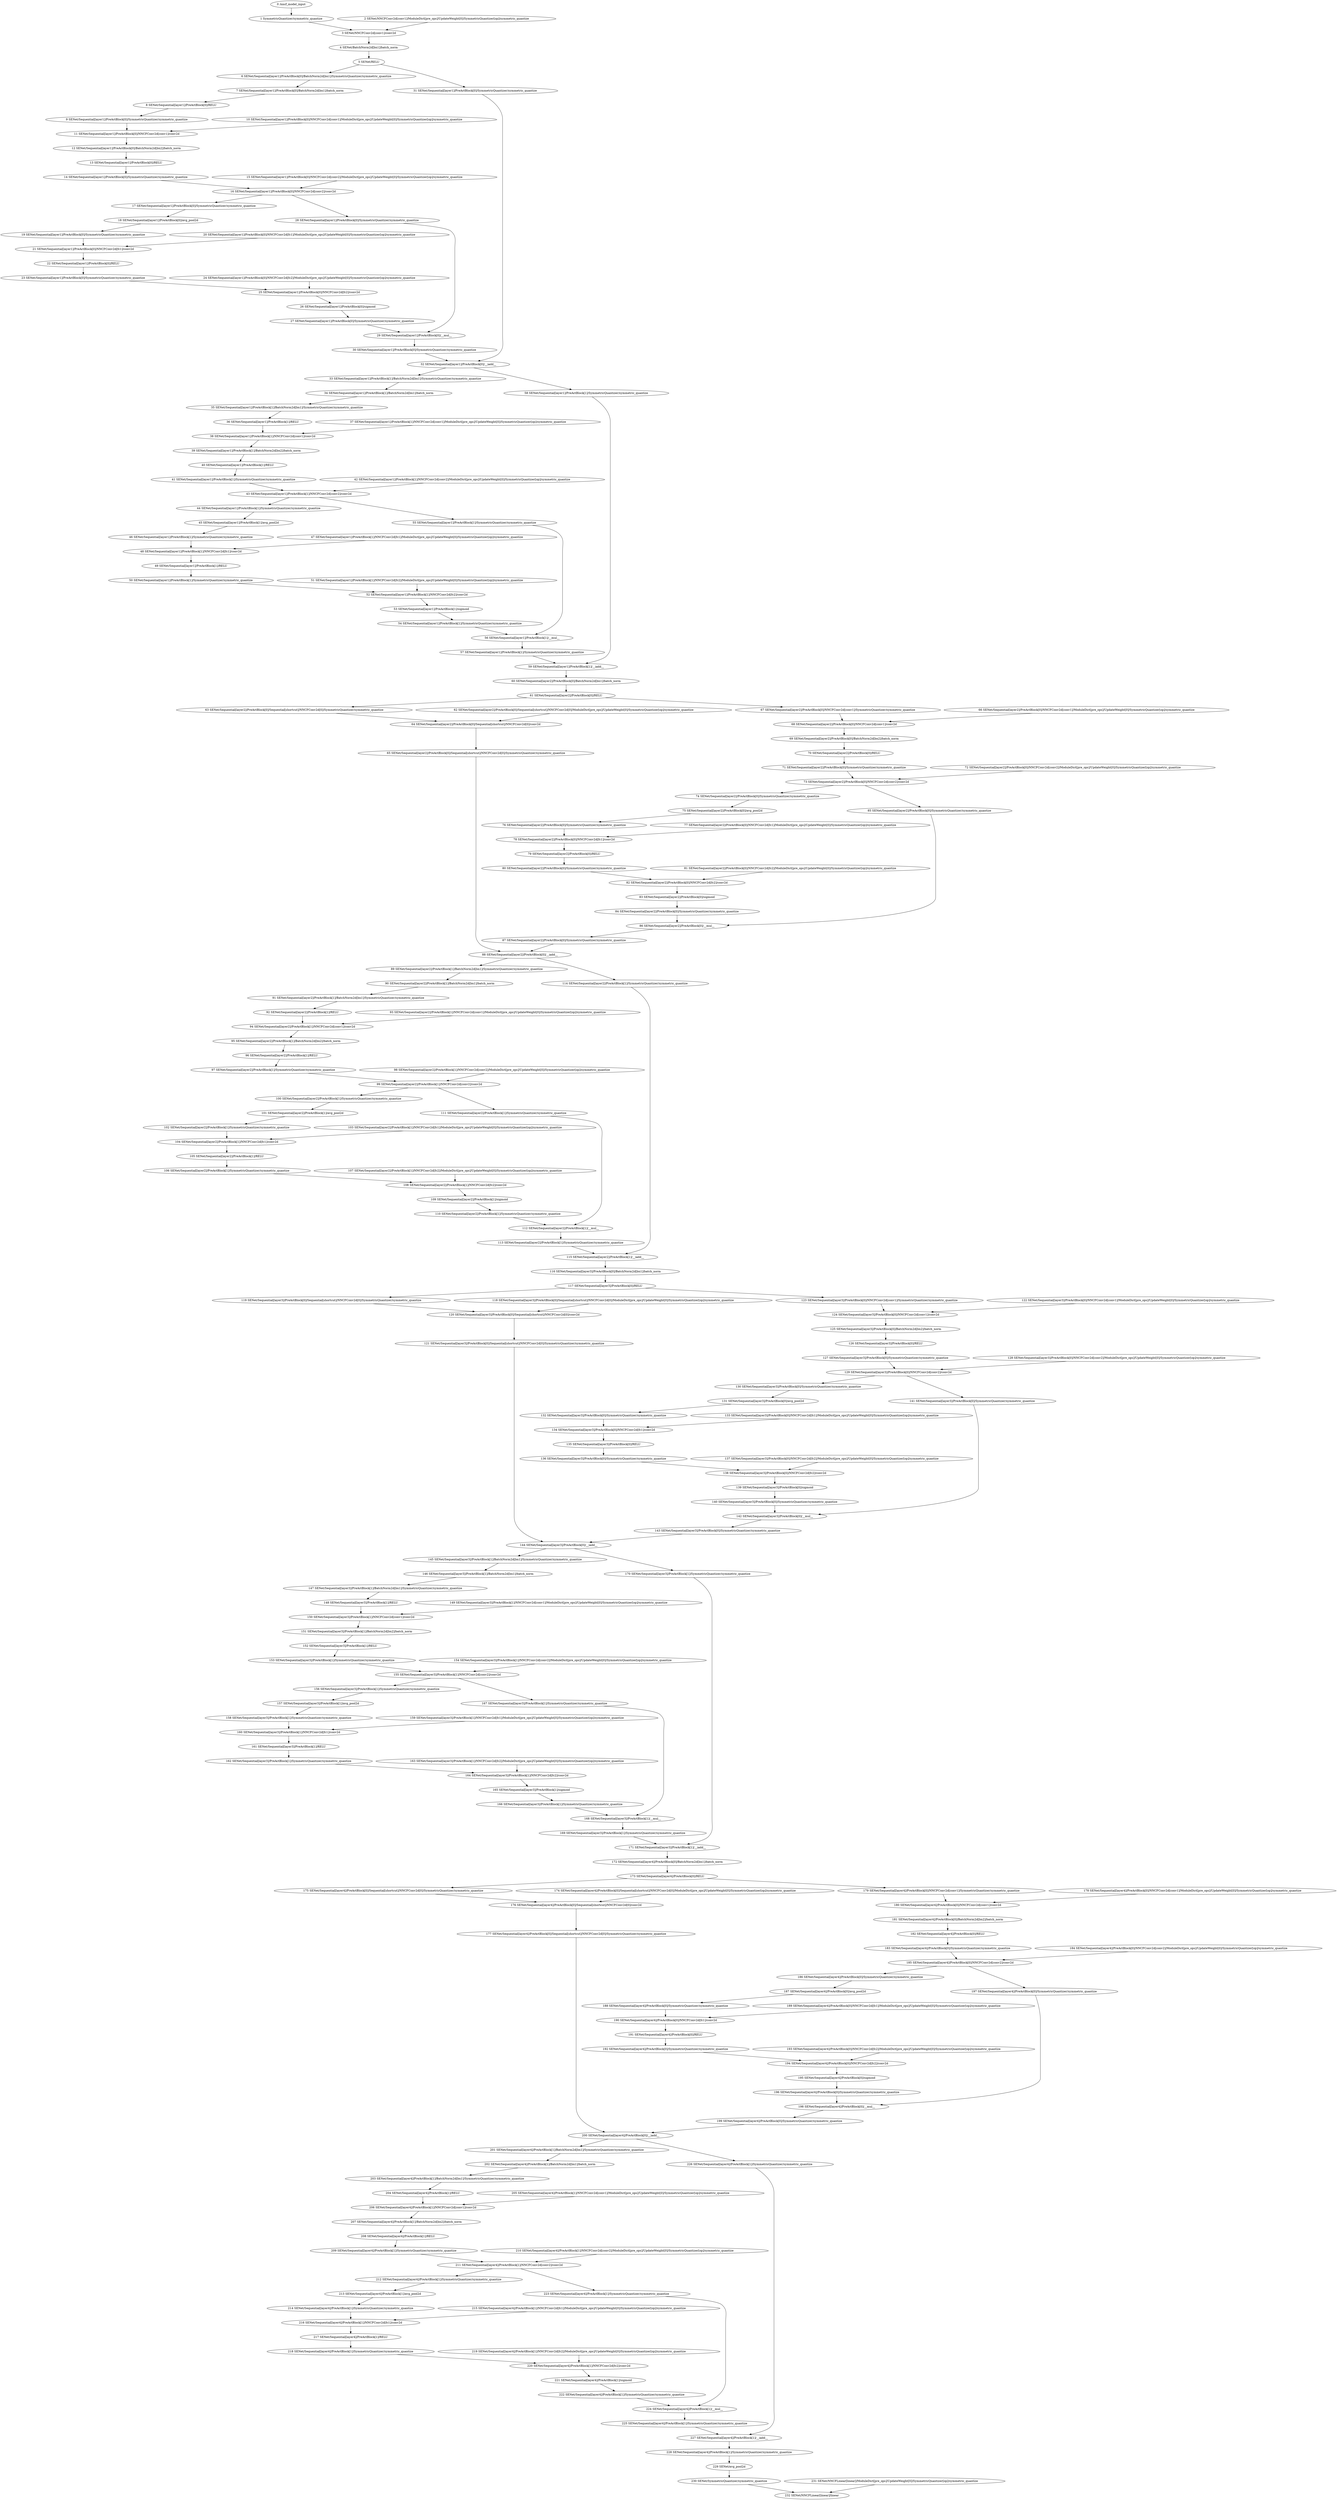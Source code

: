 strict digraph  {
"0 /nncf_model_input" [id=0, scope="", type=nncf_model_input];
"1 SymmetricQuantizer/symmetric_quantize" [id=1, scope=SymmetricQuantizer, type=symmetric_quantize];
"2 SENet/NNCFConv2d[conv1]/ModuleDict[pre_ops]/UpdateWeight[0]/SymmetricQuantizer[op]/symmetric_quantize" [id=2, scope="SENet/NNCFConv2d[conv1]/ModuleDict[pre_ops]/UpdateWeight[0]/SymmetricQuantizer[op]", type=symmetric_quantize];
"3 SENet/NNCFConv2d[conv1]/conv2d" [id=3, scope="SENet/NNCFConv2d[conv1]", type=conv2d];
"4 SENet/BatchNorm2d[bn1]/batch_norm" [id=4, scope="SENet/BatchNorm2d[bn1]", type=batch_norm];
"5 SENet/RELU" [id=5, scope=SENet, type=RELU];
"6 SENet/Sequential[layer1]/PreActBlock[0]/BatchNorm2d[bn1]/SymmetricQuantizer/symmetric_quantize" [id=6, scope="SENet/Sequential[layer1]/PreActBlock[0]/BatchNorm2d[bn1]/SymmetricQuantizer", type=symmetric_quantize];
"7 SENet/Sequential[layer1]/PreActBlock[0]/BatchNorm2d[bn1]/batch_norm" [id=7, scope="SENet/Sequential[layer1]/PreActBlock[0]/BatchNorm2d[bn1]", type=batch_norm];
"8 SENet/Sequential[layer1]/PreActBlock[0]/RELU" [id=8, scope="SENet/Sequential[layer1]/PreActBlock[0]", type=RELU];
"9 SENet/Sequential[layer1]/PreActBlock[0]/SymmetricQuantizer/symmetric_quantize" [id=9, scope="SENet/Sequential[layer1]/PreActBlock[0]/SymmetricQuantizer", type=symmetric_quantize];
"10 SENet/Sequential[layer1]/PreActBlock[0]/NNCFConv2d[conv1]/ModuleDict[pre_ops]/UpdateWeight[0]/SymmetricQuantizer[op]/symmetric_quantize" [id=10, scope="SENet/Sequential[layer1]/PreActBlock[0]/NNCFConv2d[conv1]/ModuleDict[pre_ops]/UpdateWeight[0]/SymmetricQuantizer[op]", type=symmetric_quantize];
"11 SENet/Sequential[layer1]/PreActBlock[0]/NNCFConv2d[conv1]/conv2d" [id=11, scope="SENet/Sequential[layer1]/PreActBlock[0]/NNCFConv2d[conv1]", type=conv2d];
"12 SENet/Sequential[layer1]/PreActBlock[0]/BatchNorm2d[bn2]/batch_norm" [id=12, scope="SENet/Sequential[layer1]/PreActBlock[0]/BatchNorm2d[bn2]", type=batch_norm];
"13 SENet/Sequential[layer1]/PreActBlock[0]/RELU" [id=13, scope="SENet/Sequential[layer1]/PreActBlock[0]", type=RELU];
"14 SENet/Sequential[layer1]/PreActBlock[0]/SymmetricQuantizer/symmetric_quantize" [id=14, scope="SENet/Sequential[layer1]/PreActBlock[0]/SymmetricQuantizer", type=symmetric_quantize];
"15 SENet/Sequential[layer1]/PreActBlock[0]/NNCFConv2d[conv2]/ModuleDict[pre_ops]/UpdateWeight[0]/SymmetricQuantizer[op]/symmetric_quantize" [id=15, scope="SENet/Sequential[layer1]/PreActBlock[0]/NNCFConv2d[conv2]/ModuleDict[pre_ops]/UpdateWeight[0]/SymmetricQuantizer[op]", type=symmetric_quantize];
"16 SENet/Sequential[layer1]/PreActBlock[0]/NNCFConv2d[conv2]/conv2d" [id=16, scope="SENet/Sequential[layer1]/PreActBlock[0]/NNCFConv2d[conv2]", type=conv2d];
"17 SENet/Sequential[layer1]/PreActBlock[0]/SymmetricQuantizer/symmetric_quantize" [id=17, scope="SENet/Sequential[layer1]/PreActBlock[0]/SymmetricQuantizer", type=symmetric_quantize];
"18 SENet/Sequential[layer1]/PreActBlock[0]/avg_pool2d" [id=18, scope="SENet/Sequential[layer1]/PreActBlock[0]", type=avg_pool2d];
"19 SENet/Sequential[layer1]/PreActBlock[0]/SymmetricQuantizer/symmetric_quantize" [id=19, scope="SENet/Sequential[layer1]/PreActBlock[0]/SymmetricQuantizer", type=symmetric_quantize];
"20 SENet/Sequential[layer1]/PreActBlock[0]/NNCFConv2d[fc1]/ModuleDict[pre_ops]/UpdateWeight[0]/SymmetricQuantizer[op]/symmetric_quantize" [id=20, scope="SENet/Sequential[layer1]/PreActBlock[0]/NNCFConv2d[fc1]/ModuleDict[pre_ops]/UpdateWeight[0]/SymmetricQuantizer[op]", type=symmetric_quantize];
"21 SENet/Sequential[layer1]/PreActBlock[0]/NNCFConv2d[fc1]/conv2d" [id=21, scope="SENet/Sequential[layer1]/PreActBlock[0]/NNCFConv2d[fc1]", type=conv2d];
"22 SENet/Sequential[layer1]/PreActBlock[0]/RELU" [id=22, scope="SENet/Sequential[layer1]/PreActBlock[0]", type=RELU];
"23 SENet/Sequential[layer1]/PreActBlock[0]/SymmetricQuantizer/symmetric_quantize" [id=23, scope="SENet/Sequential[layer1]/PreActBlock[0]/SymmetricQuantizer", type=symmetric_quantize];
"24 SENet/Sequential[layer1]/PreActBlock[0]/NNCFConv2d[fc2]/ModuleDict[pre_ops]/UpdateWeight[0]/SymmetricQuantizer[op]/symmetric_quantize" [id=24, scope="SENet/Sequential[layer1]/PreActBlock[0]/NNCFConv2d[fc2]/ModuleDict[pre_ops]/UpdateWeight[0]/SymmetricQuantizer[op]", type=symmetric_quantize];
"25 SENet/Sequential[layer1]/PreActBlock[0]/NNCFConv2d[fc2]/conv2d" [id=25, scope="SENet/Sequential[layer1]/PreActBlock[0]/NNCFConv2d[fc2]", type=conv2d];
"26 SENet/Sequential[layer1]/PreActBlock[0]/sigmoid" [id=26, scope="SENet/Sequential[layer1]/PreActBlock[0]", type=sigmoid];
"27 SENet/Sequential[layer1]/PreActBlock[0]/SymmetricQuantizer/symmetric_quantize" [id=27, scope="SENet/Sequential[layer1]/PreActBlock[0]/SymmetricQuantizer", type=symmetric_quantize];
"28 SENet/Sequential[layer1]/PreActBlock[0]/SymmetricQuantizer/symmetric_quantize" [id=28, scope="SENet/Sequential[layer1]/PreActBlock[0]/SymmetricQuantizer", type=symmetric_quantize];
"29 SENet/Sequential[layer1]/PreActBlock[0]/__mul__" [id=29, scope="SENet/Sequential[layer1]/PreActBlock[0]", type=__mul__];
"30 SENet/Sequential[layer1]/PreActBlock[0]/SymmetricQuantizer/symmetric_quantize" [id=30, scope="SENet/Sequential[layer1]/PreActBlock[0]/SymmetricQuantizer", type=symmetric_quantize];
"31 SENet/Sequential[layer1]/PreActBlock[0]/SymmetricQuantizer/symmetric_quantize" [id=31, scope="SENet/Sequential[layer1]/PreActBlock[0]/SymmetricQuantizer", type=symmetric_quantize];
"32 SENet/Sequential[layer1]/PreActBlock[0]/__iadd__" [id=32, scope="SENet/Sequential[layer1]/PreActBlock[0]", type=__iadd__];
"33 SENet/Sequential[layer1]/PreActBlock[1]/BatchNorm2d[bn1]/SymmetricQuantizer/symmetric_quantize" [id=33, scope="SENet/Sequential[layer1]/PreActBlock[1]/BatchNorm2d[bn1]/SymmetricQuantizer", type=symmetric_quantize];
"34 SENet/Sequential[layer1]/PreActBlock[1]/BatchNorm2d[bn1]/batch_norm" [id=34, scope="SENet/Sequential[layer1]/PreActBlock[1]/BatchNorm2d[bn1]", type=batch_norm];
"35 SENet/Sequential[layer1]/PreActBlock[1]/BatchNorm2d[bn1]/SymmetricQuantizer/symmetric_quantize" [id=35, scope="SENet/Sequential[layer1]/PreActBlock[1]/BatchNorm2d[bn1]/SymmetricQuantizer", type=symmetric_quantize];
"36 SENet/Sequential[layer1]/PreActBlock[1]/RELU" [id=36, scope="SENet/Sequential[layer1]/PreActBlock[1]", type=RELU];
"37 SENet/Sequential[layer1]/PreActBlock[1]/NNCFConv2d[conv1]/ModuleDict[pre_ops]/UpdateWeight[0]/SymmetricQuantizer[op]/symmetric_quantize" [id=37, scope="SENet/Sequential[layer1]/PreActBlock[1]/NNCFConv2d[conv1]/ModuleDict[pre_ops]/UpdateWeight[0]/SymmetricQuantizer[op]", type=symmetric_quantize];
"38 SENet/Sequential[layer1]/PreActBlock[1]/NNCFConv2d[conv1]/conv2d" [id=38, scope="SENet/Sequential[layer1]/PreActBlock[1]/NNCFConv2d[conv1]", type=conv2d];
"39 SENet/Sequential[layer1]/PreActBlock[1]/BatchNorm2d[bn2]/batch_norm" [id=39, scope="SENet/Sequential[layer1]/PreActBlock[1]/BatchNorm2d[bn2]", type=batch_norm];
"40 SENet/Sequential[layer1]/PreActBlock[1]/RELU" [id=40, scope="SENet/Sequential[layer1]/PreActBlock[1]", type=RELU];
"41 SENet/Sequential[layer1]/PreActBlock[1]/SymmetricQuantizer/symmetric_quantize" [id=41, scope="SENet/Sequential[layer1]/PreActBlock[1]/SymmetricQuantizer", type=symmetric_quantize];
"42 SENet/Sequential[layer1]/PreActBlock[1]/NNCFConv2d[conv2]/ModuleDict[pre_ops]/UpdateWeight[0]/SymmetricQuantizer[op]/symmetric_quantize" [id=42, scope="SENet/Sequential[layer1]/PreActBlock[1]/NNCFConv2d[conv2]/ModuleDict[pre_ops]/UpdateWeight[0]/SymmetricQuantizer[op]", type=symmetric_quantize];
"43 SENet/Sequential[layer1]/PreActBlock[1]/NNCFConv2d[conv2]/conv2d" [id=43, scope="SENet/Sequential[layer1]/PreActBlock[1]/NNCFConv2d[conv2]", type=conv2d];
"44 SENet/Sequential[layer1]/PreActBlock[1]/SymmetricQuantizer/symmetric_quantize" [id=44, scope="SENet/Sequential[layer1]/PreActBlock[1]/SymmetricQuantizer", type=symmetric_quantize];
"45 SENet/Sequential[layer1]/PreActBlock[1]/avg_pool2d" [id=45, scope="SENet/Sequential[layer1]/PreActBlock[1]", type=avg_pool2d];
"46 SENet/Sequential[layer1]/PreActBlock[1]/SymmetricQuantizer/symmetric_quantize" [id=46, scope="SENet/Sequential[layer1]/PreActBlock[1]/SymmetricQuantizer", type=symmetric_quantize];
"47 SENet/Sequential[layer1]/PreActBlock[1]/NNCFConv2d[fc1]/ModuleDict[pre_ops]/UpdateWeight[0]/SymmetricQuantizer[op]/symmetric_quantize" [id=47, scope="SENet/Sequential[layer1]/PreActBlock[1]/NNCFConv2d[fc1]/ModuleDict[pre_ops]/UpdateWeight[0]/SymmetricQuantizer[op]", type=symmetric_quantize];
"48 SENet/Sequential[layer1]/PreActBlock[1]/NNCFConv2d[fc1]/conv2d" [id=48, scope="SENet/Sequential[layer1]/PreActBlock[1]/NNCFConv2d[fc1]", type=conv2d];
"49 SENet/Sequential[layer1]/PreActBlock[1]/RELU" [id=49, scope="SENet/Sequential[layer1]/PreActBlock[1]", type=RELU];
"50 SENet/Sequential[layer1]/PreActBlock[1]/SymmetricQuantizer/symmetric_quantize" [id=50, scope="SENet/Sequential[layer1]/PreActBlock[1]/SymmetricQuantizer", type=symmetric_quantize];
"51 SENet/Sequential[layer1]/PreActBlock[1]/NNCFConv2d[fc2]/ModuleDict[pre_ops]/UpdateWeight[0]/SymmetricQuantizer[op]/symmetric_quantize" [id=51, scope="SENet/Sequential[layer1]/PreActBlock[1]/NNCFConv2d[fc2]/ModuleDict[pre_ops]/UpdateWeight[0]/SymmetricQuantizer[op]", type=symmetric_quantize];
"52 SENet/Sequential[layer1]/PreActBlock[1]/NNCFConv2d[fc2]/conv2d" [id=52, scope="SENet/Sequential[layer1]/PreActBlock[1]/NNCFConv2d[fc2]", type=conv2d];
"53 SENet/Sequential[layer1]/PreActBlock[1]/sigmoid" [id=53, scope="SENet/Sequential[layer1]/PreActBlock[1]", type=sigmoid];
"54 SENet/Sequential[layer1]/PreActBlock[1]/SymmetricQuantizer/symmetric_quantize" [id=54, scope="SENet/Sequential[layer1]/PreActBlock[1]/SymmetricQuantizer", type=symmetric_quantize];
"55 SENet/Sequential[layer1]/PreActBlock[1]/SymmetricQuantizer/symmetric_quantize" [id=55, scope="SENet/Sequential[layer1]/PreActBlock[1]/SymmetricQuantizer", type=symmetric_quantize];
"56 SENet/Sequential[layer1]/PreActBlock[1]/__mul__" [id=56, scope="SENet/Sequential[layer1]/PreActBlock[1]", type=__mul__];
"57 SENet/Sequential[layer1]/PreActBlock[1]/SymmetricQuantizer/symmetric_quantize" [id=57, scope="SENet/Sequential[layer1]/PreActBlock[1]/SymmetricQuantizer", type=symmetric_quantize];
"58 SENet/Sequential[layer1]/PreActBlock[1]/SymmetricQuantizer/symmetric_quantize" [id=58, scope="SENet/Sequential[layer1]/PreActBlock[1]/SymmetricQuantizer", type=symmetric_quantize];
"59 SENet/Sequential[layer1]/PreActBlock[1]/__iadd__" [id=59, scope="SENet/Sequential[layer1]/PreActBlock[1]", type=__iadd__];
"60 SENet/Sequential[layer2]/PreActBlock[0]/BatchNorm2d[bn1]/batch_norm" [id=60, scope="SENet/Sequential[layer2]/PreActBlock[0]/BatchNorm2d[bn1]", type=batch_norm];
"61 SENet/Sequential[layer2]/PreActBlock[0]/RELU" [id=61, scope="SENet/Sequential[layer2]/PreActBlock[0]", type=RELU];
"62 SENet/Sequential[layer2]/PreActBlock[0]/Sequential[shortcut]/NNCFConv2d[0]/ModuleDict[pre_ops]/UpdateWeight[0]/SymmetricQuantizer[op]/symmetric_quantize" [id=62, scope="SENet/Sequential[layer2]/PreActBlock[0]/Sequential[shortcut]/NNCFConv2d[0]/ModuleDict[pre_ops]/UpdateWeight[0]/SymmetricQuantizer[op]", type=symmetric_quantize];
"63 SENet/Sequential[layer2]/PreActBlock[0]/Sequential[shortcut]/NNCFConv2d[0]/SymmetricQuantizer/symmetric_quantize" [id=63, scope="SENet/Sequential[layer2]/PreActBlock[0]/Sequential[shortcut]/NNCFConv2d[0]/SymmetricQuantizer", type=symmetric_quantize];
"64 SENet/Sequential[layer2]/PreActBlock[0]/Sequential[shortcut]/NNCFConv2d[0]/conv2d" [id=64, scope="SENet/Sequential[layer2]/PreActBlock[0]/Sequential[shortcut]/NNCFConv2d[0]", type=conv2d];
"65 SENet/Sequential[layer2]/PreActBlock[0]/Sequential[shortcut]/NNCFConv2d[0]/SymmetricQuantizer/symmetric_quantize" [id=65, scope="SENet/Sequential[layer2]/PreActBlock[0]/Sequential[shortcut]/NNCFConv2d[0]/SymmetricQuantizer", type=symmetric_quantize];
"66 SENet/Sequential[layer2]/PreActBlock[0]/NNCFConv2d[conv1]/ModuleDict[pre_ops]/UpdateWeight[0]/SymmetricQuantizer[op]/symmetric_quantize" [id=66, scope="SENet/Sequential[layer2]/PreActBlock[0]/NNCFConv2d[conv1]/ModuleDict[pre_ops]/UpdateWeight[0]/SymmetricQuantizer[op]", type=symmetric_quantize];
"67 SENet/Sequential[layer2]/PreActBlock[0]/NNCFConv2d[conv1]/SymmetricQuantizer/symmetric_quantize" [id=67, scope="SENet/Sequential[layer2]/PreActBlock[0]/NNCFConv2d[conv1]/SymmetricQuantizer", type=symmetric_quantize];
"68 SENet/Sequential[layer2]/PreActBlock[0]/NNCFConv2d[conv1]/conv2d" [id=68, scope="SENet/Sequential[layer2]/PreActBlock[0]/NNCFConv2d[conv1]", type=conv2d];
"69 SENet/Sequential[layer2]/PreActBlock[0]/BatchNorm2d[bn2]/batch_norm" [id=69, scope="SENet/Sequential[layer2]/PreActBlock[0]/BatchNorm2d[bn2]", type=batch_norm];
"70 SENet/Sequential[layer2]/PreActBlock[0]/RELU" [id=70, scope="SENet/Sequential[layer2]/PreActBlock[0]", type=RELU];
"71 SENet/Sequential[layer2]/PreActBlock[0]/SymmetricQuantizer/symmetric_quantize" [id=71, scope="SENet/Sequential[layer2]/PreActBlock[0]/SymmetricQuantizer", type=symmetric_quantize];
"72 SENet/Sequential[layer2]/PreActBlock[0]/NNCFConv2d[conv2]/ModuleDict[pre_ops]/UpdateWeight[0]/SymmetricQuantizer[op]/symmetric_quantize" [id=72, scope="SENet/Sequential[layer2]/PreActBlock[0]/NNCFConv2d[conv2]/ModuleDict[pre_ops]/UpdateWeight[0]/SymmetricQuantizer[op]", type=symmetric_quantize];
"73 SENet/Sequential[layer2]/PreActBlock[0]/NNCFConv2d[conv2]/conv2d" [id=73, scope="SENet/Sequential[layer2]/PreActBlock[0]/NNCFConv2d[conv2]", type=conv2d];
"74 SENet/Sequential[layer2]/PreActBlock[0]/SymmetricQuantizer/symmetric_quantize" [id=74, scope="SENet/Sequential[layer2]/PreActBlock[0]/SymmetricQuantizer", type=symmetric_quantize];
"75 SENet/Sequential[layer2]/PreActBlock[0]/avg_pool2d" [id=75, scope="SENet/Sequential[layer2]/PreActBlock[0]", type=avg_pool2d];
"76 SENet/Sequential[layer2]/PreActBlock[0]/SymmetricQuantizer/symmetric_quantize" [id=76, scope="SENet/Sequential[layer2]/PreActBlock[0]/SymmetricQuantizer", type=symmetric_quantize];
"77 SENet/Sequential[layer2]/PreActBlock[0]/NNCFConv2d[fc1]/ModuleDict[pre_ops]/UpdateWeight[0]/SymmetricQuantizer[op]/symmetric_quantize" [id=77, scope="SENet/Sequential[layer2]/PreActBlock[0]/NNCFConv2d[fc1]/ModuleDict[pre_ops]/UpdateWeight[0]/SymmetricQuantizer[op]", type=symmetric_quantize];
"78 SENet/Sequential[layer2]/PreActBlock[0]/NNCFConv2d[fc1]/conv2d" [id=78, scope="SENet/Sequential[layer2]/PreActBlock[0]/NNCFConv2d[fc1]", type=conv2d];
"79 SENet/Sequential[layer2]/PreActBlock[0]/RELU" [id=79, scope="SENet/Sequential[layer2]/PreActBlock[0]", type=RELU];
"80 SENet/Sequential[layer2]/PreActBlock[0]/SymmetricQuantizer/symmetric_quantize" [id=80, scope="SENet/Sequential[layer2]/PreActBlock[0]/SymmetricQuantizer", type=symmetric_quantize];
"81 SENet/Sequential[layer2]/PreActBlock[0]/NNCFConv2d[fc2]/ModuleDict[pre_ops]/UpdateWeight[0]/SymmetricQuantizer[op]/symmetric_quantize" [id=81, scope="SENet/Sequential[layer2]/PreActBlock[0]/NNCFConv2d[fc2]/ModuleDict[pre_ops]/UpdateWeight[0]/SymmetricQuantizer[op]", type=symmetric_quantize];
"82 SENet/Sequential[layer2]/PreActBlock[0]/NNCFConv2d[fc2]/conv2d" [id=82, scope="SENet/Sequential[layer2]/PreActBlock[0]/NNCFConv2d[fc2]", type=conv2d];
"83 SENet/Sequential[layer2]/PreActBlock[0]/sigmoid" [id=83, scope="SENet/Sequential[layer2]/PreActBlock[0]", type=sigmoid];
"84 SENet/Sequential[layer2]/PreActBlock[0]/SymmetricQuantizer/symmetric_quantize" [id=84, scope="SENet/Sequential[layer2]/PreActBlock[0]/SymmetricQuantizer", type=symmetric_quantize];
"85 SENet/Sequential[layer2]/PreActBlock[0]/SymmetricQuantizer/symmetric_quantize" [id=85, scope="SENet/Sequential[layer2]/PreActBlock[0]/SymmetricQuantizer", type=symmetric_quantize];
"86 SENet/Sequential[layer2]/PreActBlock[0]/__mul__" [id=86, scope="SENet/Sequential[layer2]/PreActBlock[0]", type=__mul__];
"87 SENet/Sequential[layer2]/PreActBlock[0]/SymmetricQuantizer/symmetric_quantize" [id=87, scope="SENet/Sequential[layer2]/PreActBlock[0]/SymmetricQuantizer", type=symmetric_quantize];
"88 SENet/Sequential[layer2]/PreActBlock[0]/__iadd__" [id=88, scope="SENet/Sequential[layer2]/PreActBlock[0]", type=__iadd__];
"89 SENet/Sequential[layer2]/PreActBlock[1]/BatchNorm2d[bn1]/SymmetricQuantizer/symmetric_quantize" [id=89, scope="SENet/Sequential[layer2]/PreActBlock[1]/BatchNorm2d[bn1]/SymmetricQuantizer", type=symmetric_quantize];
"90 SENet/Sequential[layer2]/PreActBlock[1]/BatchNorm2d[bn1]/batch_norm" [id=90, scope="SENet/Sequential[layer2]/PreActBlock[1]/BatchNorm2d[bn1]", type=batch_norm];
"91 SENet/Sequential[layer2]/PreActBlock[1]/BatchNorm2d[bn1]/SymmetricQuantizer/symmetric_quantize" [id=91, scope="SENet/Sequential[layer2]/PreActBlock[1]/BatchNorm2d[bn1]/SymmetricQuantizer", type=symmetric_quantize];
"92 SENet/Sequential[layer2]/PreActBlock[1]/RELU" [id=92, scope="SENet/Sequential[layer2]/PreActBlock[1]", type=RELU];
"93 SENet/Sequential[layer2]/PreActBlock[1]/NNCFConv2d[conv1]/ModuleDict[pre_ops]/UpdateWeight[0]/SymmetricQuantizer[op]/symmetric_quantize" [id=93, scope="SENet/Sequential[layer2]/PreActBlock[1]/NNCFConv2d[conv1]/ModuleDict[pre_ops]/UpdateWeight[0]/SymmetricQuantizer[op]", type=symmetric_quantize];
"94 SENet/Sequential[layer2]/PreActBlock[1]/NNCFConv2d[conv1]/conv2d" [id=94, scope="SENet/Sequential[layer2]/PreActBlock[1]/NNCFConv2d[conv1]", type=conv2d];
"95 SENet/Sequential[layer2]/PreActBlock[1]/BatchNorm2d[bn2]/batch_norm" [id=95, scope="SENet/Sequential[layer2]/PreActBlock[1]/BatchNorm2d[bn2]", type=batch_norm];
"96 SENet/Sequential[layer2]/PreActBlock[1]/RELU" [id=96, scope="SENet/Sequential[layer2]/PreActBlock[1]", type=RELU];
"97 SENet/Sequential[layer2]/PreActBlock[1]/SymmetricQuantizer/symmetric_quantize" [id=97, scope="SENet/Sequential[layer2]/PreActBlock[1]/SymmetricQuantizer", type=symmetric_quantize];
"98 SENet/Sequential[layer2]/PreActBlock[1]/NNCFConv2d[conv2]/ModuleDict[pre_ops]/UpdateWeight[0]/SymmetricQuantizer[op]/symmetric_quantize" [id=98, scope="SENet/Sequential[layer2]/PreActBlock[1]/NNCFConv2d[conv2]/ModuleDict[pre_ops]/UpdateWeight[0]/SymmetricQuantizer[op]", type=symmetric_quantize];
"99 SENet/Sequential[layer2]/PreActBlock[1]/NNCFConv2d[conv2]/conv2d" [id=99, scope="SENet/Sequential[layer2]/PreActBlock[1]/NNCFConv2d[conv2]", type=conv2d];
"100 SENet/Sequential[layer2]/PreActBlock[1]/SymmetricQuantizer/symmetric_quantize" [id=100, scope="SENet/Sequential[layer2]/PreActBlock[1]/SymmetricQuantizer", type=symmetric_quantize];
"101 SENet/Sequential[layer2]/PreActBlock[1]/avg_pool2d" [id=101, scope="SENet/Sequential[layer2]/PreActBlock[1]", type=avg_pool2d];
"102 SENet/Sequential[layer2]/PreActBlock[1]/SymmetricQuantizer/symmetric_quantize" [id=102, scope="SENet/Sequential[layer2]/PreActBlock[1]/SymmetricQuantizer", type=symmetric_quantize];
"103 SENet/Sequential[layer2]/PreActBlock[1]/NNCFConv2d[fc1]/ModuleDict[pre_ops]/UpdateWeight[0]/SymmetricQuantizer[op]/symmetric_quantize" [id=103, scope="SENet/Sequential[layer2]/PreActBlock[1]/NNCFConv2d[fc1]/ModuleDict[pre_ops]/UpdateWeight[0]/SymmetricQuantizer[op]", type=symmetric_quantize];
"104 SENet/Sequential[layer2]/PreActBlock[1]/NNCFConv2d[fc1]/conv2d" [id=104, scope="SENet/Sequential[layer2]/PreActBlock[1]/NNCFConv2d[fc1]", type=conv2d];
"105 SENet/Sequential[layer2]/PreActBlock[1]/RELU" [id=105, scope="SENet/Sequential[layer2]/PreActBlock[1]", type=RELU];
"106 SENet/Sequential[layer2]/PreActBlock[1]/SymmetricQuantizer/symmetric_quantize" [id=106, scope="SENet/Sequential[layer2]/PreActBlock[1]/SymmetricQuantizer", type=symmetric_quantize];
"107 SENet/Sequential[layer2]/PreActBlock[1]/NNCFConv2d[fc2]/ModuleDict[pre_ops]/UpdateWeight[0]/SymmetricQuantizer[op]/symmetric_quantize" [id=107, scope="SENet/Sequential[layer2]/PreActBlock[1]/NNCFConv2d[fc2]/ModuleDict[pre_ops]/UpdateWeight[0]/SymmetricQuantizer[op]", type=symmetric_quantize];
"108 SENet/Sequential[layer2]/PreActBlock[1]/NNCFConv2d[fc2]/conv2d" [id=108, scope="SENet/Sequential[layer2]/PreActBlock[1]/NNCFConv2d[fc2]", type=conv2d];
"109 SENet/Sequential[layer2]/PreActBlock[1]/sigmoid" [id=109, scope="SENet/Sequential[layer2]/PreActBlock[1]", type=sigmoid];
"110 SENet/Sequential[layer2]/PreActBlock[1]/SymmetricQuantizer/symmetric_quantize" [id=110, scope="SENet/Sequential[layer2]/PreActBlock[1]/SymmetricQuantizer", type=symmetric_quantize];
"111 SENet/Sequential[layer2]/PreActBlock[1]/SymmetricQuantizer/symmetric_quantize" [id=111, scope="SENet/Sequential[layer2]/PreActBlock[1]/SymmetricQuantizer", type=symmetric_quantize];
"112 SENet/Sequential[layer2]/PreActBlock[1]/__mul__" [id=112, scope="SENet/Sequential[layer2]/PreActBlock[1]", type=__mul__];
"113 SENet/Sequential[layer2]/PreActBlock[1]/SymmetricQuantizer/symmetric_quantize" [id=113, scope="SENet/Sequential[layer2]/PreActBlock[1]/SymmetricQuantizer", type=symmetric_quantize];
"114 SENet/Sequential[layer2]/PreActBlock[1]/SymmetricQuantizer/symmetric_quantize" [id=114, scope="SENet/Sequential[layer2]/PreActBlock[1]/SymmetricQuantizer", type=symmetric_quantize];
"115 SENet/Sequential[layer2]/PreActBlock[1]/__iadd__" [id=115, scope="SENet/Sequential[layer2]/PreActBlock[1]", type=__iadd__];
"116 SENet/Sequential[layer3]/PreActBlock[0]/BatchNorm2d[bn1]/batch_norm" [id=116, scope="SENet/Sequential[layer3]/PreActBlock[0]/BatchNorm2d[bn1]", type=batch_norm];
"117 SENet/Sequential[layer3]/PreActBlock[0]/RELU" [id=117, scope="SENet/Sequential[layer3]/PreActBlock[0]", type=RELU];
"118 SENet/Sequential[layer3]/PreActBlock[0]/Sequential[shortcut]/NNCFConv2d[0]/ModuleDict[pre_ops]/UpdateWeight[0]/SymmetricQuantizer[op]/symmetric_quantize" [id=118, scope="SENet/Sequential[layer3]/PreActBlock[0]/Sequential[shortcut]/NNCFConv2d[0]/ModuleDict[pre_ops]/UpdateWeight[0]/SymmetricQuantizer[op]", type=symmetric_quantize];
"119 SENet/Sequential[layer3]/PreActBlock[0]/Sequential[shortcut]/NNCFConv2d[0]/SymmetricQuantizer/symmetric_quantize" [id=119, scope="SENet/Sequential[layer3]/PreActBlock[0]/Sequential[shortcut]/NNCFConv2d[0]/SymmetricQuantizer", type=symmetric_quantize];
"120 SENet/Sequential[layer3]/PreActBlock[0]/Sequential[shortcut]/NNCFConv2d[0]/conv2d" [id=120, scope="SENet/Sequential[layer3]/PreActBlock[0]/Sequential[shortcut]/NNCFConv2d[0]", type=conv2d];
"121 SENet/Sequential[layer3]/PreActBlock[0]/Sequential[shortcut]/NNCFConv2d[0]/SymmetricQuantizer/symmetric_quantize" [id=121, scope="SENet/Sequential[layer3]/PreActBlock[0]/Sequential[shortcut]/NNCFConv2d[0]/SymmetricQuantizer", type=symmetric_quantize];
"122 SENet/Sequential[layer3]/PreActBlock[0]/NNCFConv2d[conv1]/ModuleDict[pre_ops]/UpdateWeight[0]/SymmetricQuantizer[op]/symmetric_quantize" [id=122, scope="SENet/Sequential[layer3]/PreActBlock[0]/NNCFConv2d[conv1]/ModuleDict[pre_ops]/UpdateWeight[0]/SymmetricQuantizer[op]", type=symmetric_quantize];
"123 SENet/Sequential[layer3]/PreActBlock[0]/NNCFConv2d[conv1]/SymmetricQuantizer/symmetric_quantize" [id=123, scope="SENet/Sequential[layer3]/PreActBlock[0]/NNCFConv2d[conv1]/SymmetricQuantizer", type=symmetric_quantize];
"124 SENet/Sequential[layer3]/PreActBlock[0]/NNCFConv2d[conv1]/conv2d" [id=124, scope="SENet/Sequential[layer3]/PreActBlock[0]/NNCFConv2d[conv1]", type=conv2d];
"125 SENet/Sequential[layer3]/PreActBlock[0]/BatchNorm2d[bn2]/batch_norm" [id=125, scope="SENet/Sequential[layer3]/PreActBlock[0]/BatchNorm2d[bn2]", type=batch_norm];
"126 SENet/Sequential[layer3]/PreActBlock[0]/RELU" [id=126, scope="SENet/Sequential[layer3]/PreActBlock[0]", type=RELU];
"127 SENet/Sequential[layer3]/PreActBlock[0]/SymmetricQuantizer/symmetric_quantize" [id=127, scope="SENet/Sequential[layer3]/PreActBlock[0]/SymmetricQuantizer", type=symmetric_quantize];
"128 SENet/Sequential[layer3]/PreActBlock[0]/NNCFConv2d[conv2]/ModuleDict[pre_ops]/UpdateWeight[0]/SymmetricQuantizer[op]/symmetric_quantize" [id=128, scope="SENet/Sequential[layer3]/PreActBlock[0]/NNCFConv2d[conv2]/ModuleDict[pre_ops]/UpdateWeight[0]/SymmetricQuantizer[op]", type=symmetric_quantize];
"129 SENet/Sequential[layer3]/PreActBlock[0]/NNCFConv2d[conv2]/conv2d" [id=129, scope="SENet/Sequential[layer3]/PreActBlock[0]/NNCFConv2d[conv2]", type=conv2d];
"130 SENet/Sequential[layer3]/PreActBlock[0]/SymmetricQuantizer/symmetric_quantize" [id=130, scope="SENet/Sequential[layer3]/PreActBlock[0]/SymmetricQuantizer", type=symmetric_quantize];
"131 SENet/Sequential[layer3]/PreActBlock[0]/avg_pool2d" [id=131, scope="SENet/Sequential[layer3]/PreActBlock[0]", type=avg_pool2d];
"132 SENet/Sequential[layer3]/PreActBlock[0]/SymmetricQuantizer/symmetric_quantize" [id=132, scope="SENet/Sequential[layer3]/PreActBlock[0]/SymmetricQuantizer", type=symmetric_quantize];
"133 SENet/Sequential[layer3]/PreActBlock[0]/NNCFConv2d[fc1]/ModuleDict[pre_ops]/UpdateWeight[0]/SymmetricQuantizer[op]/symmetric_quantize" [id=133, scope="SENet/Sequential[layer3]/PreActBlock[0]/NNCFConv2d[fc1]/ModuleDict[pre_ops]/UpdateWeight[0]/SymmetricQuantizer[op]", type=symmetric_quantize];
"134 SENet/Sequential[layer3]/PreActBlock[0]/NNCFConv2d[fc1]/conv2d" [id=134, scope="SENet/Sequential[layer3]/PreActBlock[0]/NNCFConv2d[fc1]", type=conv2d];
"135 SENet/Sequential[layer3]/PreActBlock[0]/RELU" [id=135, scope="SENet/Sequential[layer3]/PreActBlock[0]", type=RELU];
"136 SENet/Sequential[layer3]/PreActBlock[0]/SymmetricQuantizer/symmetric_quantize" [id=136, scope="SENet/Sequential[layer3]/PreActBlock[0]/SymmetricQuantizer", type=symmetric_quantize];
"137 SENet/Sequential[layer3]/PreActBlock[0]/NNCFConv2d[fc2]/ModuleDict[pre_ops]/UpdateWeight[0]/SymmetricQuantizer[op]/symmetric_quantize" [id=137, scope="SENet/Sequential[layer3]/PreActBlock[0]/NNCFConv2d[fc2]/ModuleDict[pre_ops]/UpdateWeight[0]/SymmetricQuantizer[op]", type=symmetric_quantize];
"138 SENet/Sequential[layer3]/PreActBlock[0]/NNCFConv2d[fc2]/conv2d" [id=138, scope="SENet/Sequential[layer3]/PreActBlock[0]/NNCFConv2d[fc2]", type=conv2d];
"139 SENet/Sequential[layer3]/PreActBlock[0]/sigmoid" [id=139, scope="SENet/Sequential[layer3]/PreActBlock[0]", type=sigmoid];
"140 SENet/Sequential[layer3]/PreActBlock[0]/SymmetricQuantizer/symmetric_quantize" [id=140, scope="SENet/Sequential[layer3]/PreActBlock[0]/SymmetricQuantizer", type=symmetric_quantize];
"141 SENet/Sequential[layer3]/PreActBlock[0]/SymmetricQuantizer/symmetric_quantize" [id=141, scope="SENet/Sequential[layer3]/PreActBlock[0]/SymmetricQuantizer", type=symmetric_quantize];
"142 SENet/Sequential[layer3]/PreActBlock[0]/__mul__" [id=142, scope="SENet/Sequential[layer3]/PreActBlock[0]", type=__mul__];
"143 SENet/Sequential[layer3]/PreActBlock[0]/SymmetricQuantizer/symmetric_quantize" [id=143, scope="SENet/Sequential[layer3]/PreActBlock[0]/SymmetricQuantizer", type=symmetric_quantize];
"144 SENet/Sequential[layer3]/PreActBlock[0]/__iadd__" [id=144, scope="SENet/Sequential[layer3]/PreActBlock[0]", type=__iadd__];
"145 SENet/Sequential[layer3]/PreActBlock[1]/BatchNorm2d[bn1]/SymmetricQuantizer/symmetric_quantize" [id=145, scope="SENet/Sequential[layer3]/PreActBlock[1]/BatchNorm2d[bn1]/SymmetricQuantizer", type=symmetric_quantize];
"146 SENet/Sequential[layer3]/PreActBlock[1]/BatchNorm2d[bn1]/batch_norm" [id=146, scope="SENet/Sequential[layer3]/PreActBlock[1]/BatchNorm2d[bn1]", type=batch_norm];
"147 SENet/Sequential[layer3]/PreActBlock[1]/BatchNorm2d[bn1]/SymmetricQuantizer/symmetric_quantize" [id=147, scope="SENet/Sequential[layer3]/PreActBlock[1]/BatchNorm2d[bn1]/SymmetricQuantizer", type=symmetric_quantize];
"148 SENet/Sequential[layer3]/PreActBlock[1]/RELU" [id=148, scope="SENet/Sequential[layer3]/PreActBlock[1]", type=RELU];
"149 SENet/Sequential[layer3]/PreActBlock[1]/NNCFConv2d[conv1]/ModuleDict[pre_ops]/UpdateWeight[0]/SymmetricQuantizer[op]/symmetric_quantize" [id=149, scope="SENet/Sequential[layer3]/PreActBlock[1]/NNCFConv2d[conv1]/ModuleDict[pre_ops]/UpdateWeight[0]/SymmetricQuantizer[op]", type=symmetric_quantize];
"150 SENet/Sequential[layer3]/PreActBlock[1]/NNCFConv2d[conv1]/conv2d" [id=150, scope="SENet/Sequential[layer3]/PreActBlock[1]/NNCFConv2d[conv1]", type=conv2d];
"151 SENet/Sequential[layer3]/PreActBlock[1]/BatchNorm2d[bn2]/batch_norm" [id=151, scope="SENet/Sequential[layer3]/PreActBlock[1]/BatchNorm2d[bn2]", type=batch_norm];
"152 SENet/Sequential[layer3]/PreActBlock[1]/RELU" [id=152, scope="SENet/Sequential[layer3]/PreActBlock[1]", type=RELU];
"153 SENet/Sequential[layer3]/PreActBlock[1]/SymmetricQuantizer/symmetric_quantize" [id=153, scope="SENet/Sequential[layer3]/PreActBlock[1]/SymmetricQuantizer", type=symmetric_quantize];
"154 SENet/Sequential[layer3]/PreActBlock[1]/NNCFConv2d[conv2]/ModuleDict[pre_ops]/UpdateWeight[0]/SymmetricQuantizer[op]/symmetric_quantize" [id=154, scope="SENet/Sequential[layer3]/PreActBlock[1]/NNCFConv2d[conv2]/ModuleDict[pre_ops]/UpdateWeight[0]/SymmetricQuantizer[op]", type=symmetric_quantize];
"155 SENet/Sequential[layer3]/PreActBlock[1]/NNCFConv2d[conv2]/conv2d" [id=155, scope="SENet/Sequential[layer3]/PreActBlock[1]/NNCFConv2d[conv2]", type=conv2d];
"156 SENet/Sequential[layer3]/PreActBlock[1]/SymmetricQuantizer/symmetric_quantize" [id=156, scope="SENet/Sequential[layer3]/PreActBlock[1]/SymmetricQuantizer", type=symmetric_quantize];
"157 SENet/Sequential[layer3]/PreActBlock[1]/avg_pool2d" [id=157, scope="SENet/Sequential[layer3]/PreActBlock[1]", type=avg_pool2d];
"158 SENet/Sequential[layer3]/PreActBlock[1]/SymmetricQuantizer/symmetric_quantize" [id=158, scope="SENet/Sequential[layer3]/PreActBlock[1]/SymmetricQuantizer", type=symmetric_quantize];
"159 SENet/Sequential[layer3]/PreActBlock[1]/NNCFConv2d[fc1]/ModuleDict[pre_ops]/UpdateWeight[0]/SymmetricQuantizer[op]/symmetric_quantize" [id=159, scope="SENet/Sequential[layer3]/PreActBlock[1]/NNCFConv2d[fc1]/ModuleDict[pre_ops]/UpdateWeight[0]/SymmetricQuantizer[op]", type=symmetric_quantize];
"160 SENet/Sequential[layer3]/PreActBlock[1]/NNCFConv2d[fc1]/conv2d" [id=160, scope="SENet/Sequential[layer3]/PreActBlock[1]/NNCFConv2d[fc1]", type=conv2d];
"161 SENet/Sequential[layer3]/PreActBlock[1]/RELU" [id=161, scope="SENet/Sequential[layer3]/PreActBlock[1]", type=RELU];
"162 SENet/Sequential[layer3]/PreActBlock[1]/SymmetricQuantizer/symmetric_quantize" [id=162, scope="SENet/Sequential[layer3]/PreActBlock[1]/SymmetricQuantizer", type=symmetric_quantize];
"163 SENet/Sequential[layer3]/PreActBlock[1]/NNCFConv2d[fc2]/ModuleDict[pre_ops]/UpdateWeight[0]/SymmetricQuantizer[op]/symmetric_quantize" [id=163, scope="SENet/Sequential[layer3]/PreActBlock[1]/NNCFConv2d[fc2]/ModuleDict[pre_ops]/UpdateWeight[0]/SymmetricQuantizer[op]", type=symmetric_quantize];
"164 SENet/Sequential[layer3]/PreActBlock[1]/NNCFConv2d[fc2]/conv2d" [id=164, scope="SENet/Sequential[layer3]/PreActBlock[1]/NNCFConv2d[fc2]", type=conv2d];
"165 SENet/Sequential[layer3]/PreActBlock[1]/sigmoid" [id=165, scope="SENet/Sequential[layer3]/PreActBlock[1]", type=sigmoid];
"166 SENet/Sequential[layer3]/PreActBlock[1]/SymmetricQuantizer/symmetric_quantize" [id=166, scope="SENet/Sequential[layer3]/PreActBlock[1]/SymmetricQuantizer", type=symmetric_quantize];
"167 SENet/Sequential[layer3]/PreActBlock[1]/SymmetricQuantizer/symmetric_quantize" [id=167, scope="SENet/Sequential[layer3]/PreActBlock[1]/SymmetricQuantizer", type=symmetric_quantize];
"168 SENet/Sequential[layer3]/PreActBlock[1]/__mul__" [id=168, scope="SENet/Sequential[layer3]/PreActBlock[1]", type=__mul__];
"169 SENet/Sequential[layer3]/PreActBlock[1]/SymmetricQuantizer/symmetric_quantize" [id=169, scope="SENet/Sequential[layer3]/PreActBlock[1]/SymmetricQuantizer", type=symmetric_quantize];
"170 SENet/Sequential[layer3]/PreActBlock[1]/SymmetricQuantizer/symmetric_quantize" [id=170, scope="SENet/Sequential[layer3]/PreActBlock[1]/SymmetricQuantizer", type=symmetric_quantize];
"171 SENet/Sequential[layer3]/PreActBlock[1]/__iadd__" [id=171, scope="SENet/Sequential[layer3]/PreActBlock[1]", type=__iadd__];
"172 SENet/Sequential[layer4]/PreActBlock[0]/BatchNorm2d[bn1]/batch_norm" [id=172, scope="SENet/Sequential[layer4]/PreActBlock[0]/BatchNorm2d[bn1]", type=batch_norm];
"173 SENet/Sequential[layer4]/PreActBlock[0]/RELU" [id=173, scope="SENet/Sequential[layer4]/PreActBlock[0]", type=RELU];
"174 SENet/Sequential[layer4]/PreActBlock[0]/Sequential[shortcut]/NNCFConv2d[0]/ModuleDict[pre_ops]/UpdateWeight[0]/SymmetricQuantizer[op]/symmetric_quantize" [id=174, scope="SENet/Sequential[layer4]/PreActBlock[0]/Sequential[shortcut]/NNCFConv2d[0]/ModuleDict[pre_ops]/UpdateWeight[0]/SymmetricQuantizer[op]", type=symmetric_quantize];
"175 SENet/Sequential[layer4]/PreActBlock[0]/Sequential[shortcut]/NNCFConv2d[0]/SymmetricQuantizer/symmetric_quantize" [id=175, scope="SENet/Sequential[layer4]/PreActBlock[0]/Sequential[shortcut]/NNCFConv2d[0]/SymmetricQuantizer", type=symmetric_quantize];
"176 SENet/Sequential[layer4]/PreActBlock[0]/Sequential[shortcut]/NNCFConv2d[0]/conv2d" [id=176, scope="SENet/Sequential[layer4]/PreActBlock[0]/Sequential[shortcut]/NNCFConv2d[0]", type=conv2d];
"177 SENet/Sequential[layer4]/PreActBlock[0]/Sequential[shortcut]/NNCFConv2d[0]/SymmetricQuantizer/symmetric_quantize" [id=177, scope="SENet/Sequential[layer4]/PreActBlock[0]/Sequential[shortcut]/NNCFConv2d[0]/SymmetricQuantizer", type=symmetric_quantize];
"178 SENet/Sequential[layer4]/PreActBlock[0]/NNCFConv2d[conv1]/ModuleDict[pre_ops]/UpdateWeight[0]/SymmetricQuantizer[op]/symmetric_quantize" [id=178, scope="SENet/Sequential[layer4]/PreActBlock[0]/NNCFConv2d[conv1]/ModuleDict[pre_ops]/UpdateWeight[0]/SymmetricQuantizer[op]", type=symmetric_quantize];
"179 SENet/Sequential[layer4]/PreActBlock[0]/NNCFConv2d[conv1]/SymmetricQuantizer/symmetric_quantize" [id=179, scope="SENet/Sequential[layer4]/PreActBlock[0]/NNCFConv2d[conv1]/SymmetricQuantizer", type=symmetric_quantize];
"180 SENet/Sequential[layer4]/PreActBlock[0]/NNCFConv2d[conv1]/conv2d" [id=180, scope="SENet/Sequential[layer4]/PreActBlock[0]/NNCFConv2d[conv1]", type=conv2d];
"181 SENet/Sequential[layer4]/PreActBlock[0]/BatchNorm2d[bn2]/batch_norm" [id=181, scope="SENet/Sequential[layer4]/PreActBlock[0]/BatchNorm2d[bn2]", type=batch_norm];
"182 SENet/Sequential[layer4]/PreActBlock[0]/RELU" [id=182, scope="SENet/Sequential[layer4]/PreActBlock[0]", type=RELU];
"183 SENet/Sequential[layer4]/PreActBlock[0]/SymmetricQuantizer/symmetric_quantize" [id=183, scope="SENet/Sequential[layer4]/PreActBlock[0]/SymmetricQuantizer", type=symmetric_quantize];
"184 SENet/Sequential[layer4]/PreActBlock[0]/NNCFConv2d[conv2]/ModuleDict[pre_ops]/UpdateWeight[0]/SymmetricQuantizer[op]/symmetric_quantize" [id=184, scope="SENet/Sequential[layer4]/PreActBlock[0]/NNCFConv2d[conv2]/ModuleDict[pre_ops]/UpdateWeight[0]/SymmetricQuantizer[op]", type=symmetric_quantize];
"185 SENet/Sequential[layer4]/PreActBlock[0]/NNCFConv2d[conv2]/conv2d" [id=185, scope="SENet/Sequential[layer4]/PreActBlock[0]/NNCFConv2d[conv2]", type=conv2d];
"186 SENet/Sequential[layer4]/PreActBlock[0]/SymmetricQuantizer/symmetric_quantize" [id=186, scope="SENet/Sequential[layer4]/PreActBlock[0]/SymmetricQuantizer", type=symmetric_quantize];
"187 SENet/Sequential[layer4]/PreActBlock[0]/avg_pool2d" [id=187, scope="SENet/Sequential[layer4]/PreActBlock[0]", type=avg_pool2d];
"188 SENet/Sequential[layer4]/PreActBlock[0]/SymmetricQuantizer/symmetric_quantize" [id=188, scope="SENet/Sequential[layer4]/PreActBlock[0]/SymmetricQuantizer", type=symmetric_quantize];
"189 SENet/Sequential[layer4]/PreActBlock[0]/NNCFConv2d[fc1]/ModuleDict[pre_ops]/UpdateWeight[0]/SymmetricQuantizer[op]/symmetric_quantize" [id=189, scope="SENet/Sequential[layer4]/PreActBlock[0]/NNCFConv2d[fc1]/ModuleDict[pre_ops]/UpdateWeight[0]/SymmetricQuantizer[op]", type=symmetric_quantize];
"190 SENet/Sequential[layer4]/PreActBlock[0]/NNCFConv2d[fc1]/conv2d" [id=190, scope="SENet/Sequential[layer4]/PreActBlock[0]/NNCFConv2d[fc1]", type=conv2d];
"191 SENet/Sequential[layer4]/PreActBlock[0]/RELU" [id=191, scope="SENet/Sequential[layer4]/PreActBlock[0]", type=RELU];
"192 SENet/Sequential[layer4]/PreActBlock[0]/SymmetricQuantizer/symmetric_quantize" [id=192, scope="SENet/Sequential[layer4]/PreActBlock[0]/SymmetricQuantizer", type=symmetric_quantize];
"193 SENet/Sequential[layer4]/PreActBlock[0]/NNCFConv2d[fc2]/ModuleDict[pre_ops]/UpdateWeight[0]/SymmetricQuantizer[op]/symmetric_quantize" [id=193, scope="SENet/Sequential[layer4]/PreActBlock[0]/NNCFConv2d[fc2]/ModuleDict[pre_ops]/UpdateWeight[0]/SymmetricQuantizer[op]", type=symmetric_quantize];
"194 SENet/Sequential[layer4]/PreActBlock[0]/NNCFConv2d[fc2]/conv2d" [id=194, scope="SENet/Sequential[layer4]/PreActBlock[0]/NNCFConv2d[fc2]", type=conv2d];
"195 SENet/Sequential[layer4]/PreActBlock[0]/sigmoid" [id=195, scope="SENet/Sequential[layer4]/PreActBlock[0]", type=sigmoid];
"196 SENet/Sequential[layer4]/PreActBlock[0]/SymmetricQuantizer/symmetric_quantize" [id=196, scope="SENet/Sequential[layer4]/PreActBlock[0]/SymmetricQuantizer", type=symmetric_quantize];
"197 SENet/Sequential[layer4]/PreActBlock[0]/SymmetricQuantizer/symmetric_quantize" [id=197, scope="SENet/Sequential[layer4]/PreActBlock[0]/SymmetricQuantizer", type=symmetric_quantize];
"198 SENet/Sequential[layer4]/PreActBlock[0]/__mul__" [id=198, scope="SENet/Sequential[layer4]/PreActBlock[0]", type=__mul__];
"199 SENet/Sequential[layer4]/PreActBlock[0]/SymmetricQuantizer/symmetric_quantize" [id=199, scope="SENet/Sequential[layer4]/PreActBlock[0]/SymmetricQuantizer", type=symmetric_quantize];
"200 SENet/Sequential[layer4]/PreActBlock[0]/__iadd__" [id=200, scope="SENet/Sequential[layer4]/PreActBlock[0]", type=__iadd__];
"201 SENet/Sequential[layer4]/PreActBlock[1]/BatchNorm2d[bn1]/SymmetricQuantizer/symmetric_quantize" [id=201, scope="SENet/Sequential[layer4]/PreActBlock[1]/BatchNorm2d[bn1]/SymmetricQuantizer", type=symmetric_quantize];
"202 SENet/Sequential[layer4]/PreActBlock[1]/BatchNorm2d[bn1]/batch_norm" [id=202, scope="SENet/Sequential[layer4]/PreActBlock[1]/BatchNorm2d[bn1]", type=batch_norm];
"203 SENet/Sequential[layer4]/PreActBlock[1]/BatchNorm2d[bn1]/SymmetricQuantizer/symmetric_quantize" [id=203, scope="SENet/Sequential[layer4]/PreActBlock[1]/BatchNorm2d[bn1]/SymmetricQuantizer", type=symmetric_quantize];
"204 SENet/Sequential[layer4]/PreActBlock[1]/RELU" [id=204, scope="SENet/Sequential[layer4]/PreActBlock[1]", type=RELU];
"205 SENet/Sequential[layer4]/PreActBlock[1]/NNCFConv2d[conv1]/ModuleDict[pre_ops]/UpdateWeight[0]/SymmetricQuantizer[op]/symmetric_quantize" [id=205, scope="SENet/Sequential[layer4]/PreActBlock[1]/NNCFConv2d[conv1]/ModuleDict[pre_ops]/UpdateWeight[0]/SymmetricQuantizer[op]", type=symmetric_quantize];
"206 SENet/Sequential[layer4]/PreActBlock[1]/NNCFConv2d[conv1]/conv2d" [id=206, scope="SENet/Sequential[layer4]/PreActBlock[1]/NNCFConv2d[conv1]", type=conv2d];
"207 SENet/Sequential[layer4]/PreActBlock[1]/BatchNorm2d[bn2]/batch_norm" [id=207, scope="SENet/Sequential[layer4]/PreActBlock[1]/BatchNorm2d[bn2]", type=batch_norm];
"208 SENet/Sequential[layer4]/PreActBlock[1]/RELU" [id=208, scope="SENet/Sequential[layer4]/PreActBlock[1]", type=RELU];
"209 SENet/Sequential[layer4]/PreActBlock[1]/SymmetricQuantizer/symmetric_quantize" [id=209, scope="SENet/Sequential[layer4]/PreActBlock[1]/SymmetricQuantizer", type=symmetric_quantize];
"210 SENet/Sequential[layer4]/PreActBlock[1]/NNCFConv2d[conv2]/ModuleDict[pre_ops]/UpdateWeight[0]/SymmetricQuantizer[op]/symmetric_quantize" [id=210, scope="SENet/Sequential[layer4]/PreActBlock[1]/NNCFConv2d[conv2]/ModuleDict[pre_ops]/UpdateWeight[0]/SymmetricQuantizer[op]", type=symmetric_quantize];
"211 SENet/Sequential[layer4]/PreActBlock[1]/NNCFConv2d[conv2]/conv2d" [id=211, scope="SENet/Sequential[layer4]/PreActBlock[1]/NNCFConv2d[conv2]", type=conv2d];
"212 SENet/Sequential[layer4]/PreActBlock[1]/SymmetricQuantizer/symmetric_quantize" [id=212, scope="SENet/Sequential[layer4]/PreActBlock[1]/SymmetricQuantizer", type=symmetric_quantize];
"213 SENet/Sequential[layer4]/PreActBlock[1]/avg_pool2d" [id=213, scope="SENet/Sequential[layer4]/PreActBlock[1]", type=avg_pool2d];
"214 SENet/Sequential[layer4]/PreActBlock[1]/SymmetricQuantizer/symmetric_quantize" [id=214, scope="SENet/Sequential[layer4]/PreActBlock[1]/SymmetricQuantizer", type=symmetric_quantize];
"215 SENet/Sequential[layer4]/PreActBlock[1]/NNCFConv2d[fc1]/ModuleDict[pre_ops]/UpdateWeight[0]/SymmetricQuantizer[op]/symmetric_quantize" [id=215, scope="SENet/Sequential[layer4]/PreActBlock[1]/NNCFConv2d[fc1]/ModuleDict[pre_ops]/UpdateWeight[0]/SymmetricQuantizer[op]", type=symmetric_quantize];
"216 SENet/Sequential[layer4]/PreActBlock[1]/NNCFConv2d[fc1]/conv2d" [id=216, scope="SENet/Sequential[layer4]/PreActBlock[1]/NNCFConv2d[fc1]", type=conv2d];
"217 SENet/Sequential[layer4]/PreActBlock[1]/RELU" [id=217, scope="SENet/Sequential[layer4]/PreActBlock[1]", type=RELU];
"218 SENet/Sequential[layer4]/PreActBlock[1]/SymmetricQuantizer/symmetric_quantize" [id=218, scope="SENet/Sequential[layer4]/PreActBlock[1]/SymmetricQuantizer", type=symmetric_quantize];
"219 SENet/Sequential[layer4]/PreActBlock[1]/NNCFConv2d[fc2]/ModuleDict[pre_ops]/UpdateWeight[0]/SymmetricQuantizer[op]/symmetric_quantize" [id=219, scope="SENet/Sequential[layer4]/PreActBlock[1]/NNCFConv2d[fc2]/ModuleDict[pre_ops]/UpdateWeight[0]/SymmetricQuantizer[op]", type=symmetric_quantize];
"220 SENet/Sequential[layer4]/PreActBlock[1]/NNCFConv2d[fc2]/conv2d" [id=220, scope="SENet/Sequential[layer4]/PreActBlock[1]/NNCFConv2d[fc2]", type=conv2d];
"221 SENet/Sequential[layer4]/PreActBlock[1]/sigmoid" [id=221, scope="SENet/Sequential[layer4]/PreActBlock[1]", type=sigmoid];
"222 SENet/Sequential[layer4]/PreActBlock[1]/SymmetricQuantizer/symmetric_quantize" [id=222, scope="SENet/Sequential[layer4]/PreActBlock[1]/SymmetricQuantizer", type=symmetric_quantize];
"223 SENet/Sequential[layer4]/PreActBlock[1]/SymmetricQuantizer/symmetric_quantize" [id=223, scope="SENet/Sequential[layer4]/PreActBlock[1]/SymmetricQuantizer", type=symmetric_quantize];
"224 SENet/Sequential[layer4]/PreActBlock[1]/__mul__" [id=224, scope="SENet/Sequential[layer4]/PreActBlock[1]", type=__mul__];
"225 SENet/Sequential[layer4]/PreActBlock[1]/SymmetricQuantizer/symmetric_quantize" [id=225, scope="SENet/Sequential[layer4]/PreActBlock[1]/SymmetricQuantizer", type=symmetric_quantize];
"226 SENet/Sequential[layer4]/PreActBlock[1]/SymmetricQuantizer/symmetric_quantize" [id=226, scope="SENet/Sequential[layer4]/PreActBlock[1]/SymmetricQuantizer", type=symmetric_quantize];
"227 SENet/Sequential[layer4]/PreActBlock[1]/__iadd__" [id=227, scope="SENet/Sequential[layer4]/PreActBlock[1]", type=__iadd__];
"228 SENet/Sequential[layer4]/PreActBlock[1]/SymmetricQuantizer/symmetric_quantize" [id=228, scope="SENet/Sequential[layer4]/PreActBlock[1]/SymmetricQuantizer", type=symmetric_quantize];
"229 SENet/avg_pool2d" [id=229, scope=SENet, type=avg_pool2d];
"230 SENet/SymmetricQuantizer/symmetric_quantize" [id=230, scope="SENet/SymmetricQuantizer", type=symmetric_quantize];
"231 SENet/NNCFLinear[linear]/ModuleDict[pre_ops]/UpdateWeight[0]/SymmetricQuantizer[op]/symmetric_quantize" [id=231, scope="SENet/NNCFLinear[linear]/ModuleDict[pre_ops]/UpdateWeight[0]/SymmetricQuantizer[op]", type=symmetric_quantize];
"232 SENet/NNCFLinear[linear]/linear" [id=232, scope="SENet/NNCFLinear[linear]", type=linear];
"0 /nncf_model_input" -> "1 SymmetricQuantizer/symmetric_quantize";
"1 SymmetricQuantizer/symmetric_quantize" -> "3 SENet/NNCFConv2d[conv1]/conv2d";
"2 SENet/NNCFConv2d[conv1]/ModuleDict[pre_ops]/UpdateWeight[0]/SymmetricQuantizer[op]/symmetric_quantize" -> "3 SENet/NNCFConv2d[conv1]/conv2d";
"3 SENet/NNCFConv2d[conv1]/conv2d" -> "4 SENet/BatchNorm2d[bn1]/batch_norm";
"4 SENet/BatchNorm2d[bn1]/batch_norm" -> "5 SENet/RELU";
"5 SENet/RELU" -> "6 SENet/Sequential[layer1]/PreActBlock[0]/BatchNorm2d[bn1]/SymmetricQuantizer/symmetric_quantize";
"6 SENet/Sequential[layer1]/PreActBlock[0]/BatchNorm2d[bn1]/SymmetricQuantizer/symmetric_quantize" -> "7 SENet/Sequential[layer1]/PreActBlock[0]/BatchNorm2d[bn1]/batch_norm";
"7 SENet/Sequential[layer1]/PreActBlock[0]/BatchNorm2d[bn1]/batch_norm" -> "8 SENet/Sequential[layer1]/PreActBlock[0]/RELU";
"8 SENet/Sequential[layer1]/PreActBlock[0]/RELU" -> "9 SENet/Sequential[layer1]/PreActBlock[0]/SymmetricQuantizer/symmetric_quantize";
"5 SENet/RELU" -> "31 SENet/Sequential[layer1]/PreActBlock[0]/SymmetricQuantizer/symmetric_quantize";
"9 SENet/Sequential[layer1]/PreActBlock[0]/SymmetricQuantizer/symmetric_quantize" -> "11 SENet/Sequential[layer1]/PreActBlock[0]/NNCFConv2d[conv1]/conv2d";
"10 SENet/Sequential[layer1]/PreActBlock[0]/NNCFConv2d[conv1]/ModuleDict[pre_ops]/UpdateWeight[0]/SymmetricQuantizer[op]/symmetric_quantize" -> "11 SENet/Sequential[layer1]/PreActBlock[0]/NNCFConv2d[conv1]/conv2d";
"11 SENet/Sequential[layer1]/PreActBlock[0]/NNCFConv2d[conv1]/conv2d" -> "12 SENet/Sequential[layer1]/PreActBlock[0]/BatchNorm2d[bn2]/batch_norm";
"12 SENet/Sequential[layer1]/PreActBlock[0]/BatchNorm2d[bn2]/batch_norm" -> "13 SENet/Sequential[layer1]/PreActBlock[0]/RELU";
"13 SENet/Sequential[layer1]/PreActBlock[0]/RELU" -> "14 SENet/Sequential[layer1]/PreActBlock[0]/SymmetricQuantizer/symmetric_quantize";
"14 SENet/Sequential[layer1]/PreActBlock[0]/SymmetricQuantizer/symmetric_quantize" -> "16 SENet/Sequential[layer1]/PreActBlock[0]/NNCFConv2d[conv2]/conv2d";
"15 SENet/Sequential[layer1]/PreActBlock[0]/NNCFConv2d[conv2]/ModuleDict[pre_ops]/UpdateWeight[0]/SymmetricQuantizer[op]/symmetric_quantize" -> "16 SENet/Sequential[layer1]/PreActBlock[0]/NNCFConv2d[conv2]/conv2d";
"16 SENet/Sequential[layer1]/PreActBlock[0]/NNCFConv2d[conv2]/conv2d" -> "17 SENet/Sequential[layer1]/PreActBlock[0]/SymmetricQuantizer/symmetric_quantize";
"16 SENet/Sequential[layer1]/PreActBlock[0]/NNCFConv2d[conv2]/conv2d" -> "28 SENet/Sequential[layer1]/PreActBlock[0]/SymmetricQuantizer/symmetric_quantize";
"17 SENet/Sequential[layer1]/PreActBlock[0]/SymmetricQuantizer/symmetric_quantize" -> "18 SENet/Sequential[layer1]/PreActBlock[0]/avg_pool2d";
"18 SENet/Sequential[layer1]/PreActBlock[0]/avg_pool2d" -> "19 SENet/Sequential[layer1]/PreActBlock[0]/SymmetricQuantizer/symmetric_quantize";
"19 SENet/Sequential[layer1]/PreActBlock[0]/SymmetricQuantizer/symmetric_quantize" -> "21 SENet/Sequential[layer1]/PreActBlock[0]/NNCFConv2d[fc1]/conv2d";
"20 SENet/Sequential[layer1]/PreActBlock[0]/NNCFConv2d[fc1]/ModuleDict[pre_ops]/UpdateWeight[0]/SymmetricQuantizer[op]/symmetric_quantize" -> "21 SENet/Sequential[layer1]/PreActBlock[0]/NNCFConv2d[fc1]/conv2d";
"21 SENet/Sequential[layer1]/PreActBlock[0]/NNCFConv2d[fc1]/conv2d" -> "22 SENet/Sequential[layer1]/PreActBlock[0]/RELU";
"22 SENet/Sequential[layer1]/PreActBlock[0]/RELU" -> "23 SENet/Sequential[layer1]/PreActBlock[0]/SymmetricQuantizer/symmetric_quantize";
"23 SENet/Sequential[layer1]/PreActBlock[0]/SymmetricQuantizer/symmetric_quantize" -> "25 SENet/Sequential[layer1]/PreActBlock[0]/NNCFConv2d[fc2]/conv2d";
"24 SENet/Sequential[layer1]/PreActBlock[0]/NNCFConv2d[fc2]/ModuleDict[pre_ops]/UpdateWeight[0]/SymmetricQuantizer[op]/symmetric_quantize" -> "25 SENet/Sequential[layer1]/PreActBlock[0]/NNCFConv2d[fc2]/conv2d";
"25 SENet/Sequential[layer1]/PreActBlock[0]/NNCFConv2d[fc2]/conv2d" -> "26 SENet/Sequential[layer1]/PreActBlock[0]/sigmoid";
"26 SENet/Sequential[layer1]/PreActBlock[0]/sigmoid" -> "27 SENet/Sequential[layer1]/PreActBlock[0]/SymmetricQuantizer/symmetric_quantize";
"27 SENet/Sequential[layer1]/PreActBlock[0]/SymmetricQuantizer/symmetric_quantize" -> "29 SENet/Sequential[layer1]/PreActBlock[0]/__mul__";
"28 SENet/Sequential[layer1]/PreActBlock[0]/SymmetricQuantizer/symmetric_quantize" -> "29 SENet/Sequential[layer1]/PreActBlock[0]/__mul__";
"29 SENet/Sequential[layer1]/PreActBlock[0]/__mul__" -> "30 SENet/Sequential[layer1]/PreActBlock[0]/SymmetricQuantizer/symmetric_quantize";
"30 SENet/Sequential[layer1]/PreActBlock[0]/SymmetricQuantizer/symmetric_quantize" -> "32 SENet/Sequential[layer1]/PreActBlock[0]/__iadd__";
"31 SENet/Sequential[layer1]/PreActBlock[0]/SymmetricQuantizer/symmetric_quantize" -> "32 SENet/Sequential[layer1]/PreActBlock[0]/__iadd__";
"32 SENet/Sequential[layer1]/PreActBlock[0]/__iadd__" -> "33 SENet/Sequential[layer1]/PreActBlock[1]/BatchNorm2d[bn1]/SymmetricQuantizer/symmetric_quantize";
"32 SENet/Sequential[layer1]/PreActBlock[0]/__iadd__" -> "58 SENet/Sequential[layer1]/PreActBlock[1]/SymmetricQuantizer/symmetric_quantize";
"33 SENet/Sequential[layer1]/PreActBlock[1]/BatchNorm2d[bn1]/SymmetricQuantizer/symmetric_quantize" -> "34 SENet/Sequential[layer1]/PreActBlock[1]/BatchNorm2d[bn1]/batch_norm";
"34 SENet/Sequential[layer1]/PreActBlock[1]/BatchNorm2d[bn1]/batch_norm" -> "35 SENet/Sequential[layer1]/PreActBlock[1]/BatchNorm2d[bn1]/SymmetricQuantizer/symmetric_quantize";
"35 SENet/Sequential[layer1]/PreActBlock[1]/BatchNorm2d[bn1]/SymmetricQuantizer/symmetric_quantize" -> "36 SENet/Sequential[layer1]/PreActBlock[1]/RELU";
"36 SENet/Sequential[layer1]/PreActBlock[1]/RELU" -> "38 SENet/Sequential[layer1]/PreActBlock[1]/NNCFConv2d[conv1]/conv2d";
"37 SENet/Sequential[layer1]/PreActBlock[1]/NNCFConv2d[conv1]/ModuleDict[pre_ops]/UpdateWeight[0]/SymmetricQuantizer[op]/symmetric_quantize" -> "38 SENet/Sequential[layer1]/PreActBlock[1]/NNCFConv2d[conv1]/conv2d";
"38 SENet/Sequential[layer1]/PreActBlock[1]/NNCFConv2d[conv1]/conv2d" -> "39 SENet/Sequential[layer1]/PreActBlock[1]/BatchNorm2d[bn2]/batch_norm";
"39 SENet/Sequential[layer1]/PreActBlock[1]/BatchNorm2d[bn2]/batch_norm" -> "40 SENet/Sequential[layer1]/PreActBlock[1]/RELU";
"40 SENet/Sequential[layer1]/PreActBlock[1]/RELU" -> "41 SENet/Sequential[layer1]/PreActBlock[1]/SymmetricQuantizer/symmetric_quantize";
"41 SENet/Sequential[layer1]/PreActBlock[1]/SymmetricQuantizer/symmetric_quantize" -> "43 SENet/Sequential[layer1]/PreActBlock[1]/NNCFConv2d[conv2]/conv2d";
"42 SENet/Sequential[layer1]/PreActBlock[1]/NNCFConv2d[conv2]/ModuleDict[pre_ops]/UpdateWeight[0]/SymmetricQuantizer[op]/symmetric_quantize" -> "43 SENet/Sequential[layer1]/PreActBlock[1]/NNCFConv2d[conv2]/conv2d";
"43 SENet/Sequential[layer1]/PreActBlock[1]/NNCFConv2d[conv2]/conv2d" -> "44 SENet/Sequential[layer1]/PreActBlock[1]/SymmetricQuantizer/symmetric_quantize";
"43 SENet/Sequential[layer1]/PreActBlock[1]/NNCFConv2d[conv2]/conv2d" -> "55 SENet/Sequential[layer1]/PreActBlock[1]/SymmetricQuantizer/symmetric_quantize";
"44 SENet/Sequential[layer1]/PreActBlock[1]/SymmetricQuantizer/symmetric_quantize" -> "45 SENet/Sequential[layer1]/PreActBlock[1]/avg_pool2d";
"45 SENet/Sequential[layer1]/PreActBlock[1]/avg_pool2d" -> "46 SENet/Sequential[layer1]/PreActBlock[1]/SymmetricQuantizer/symmetric_quantize";
"46 SENet/Sequential[layer1]/PreActBlock[1]/SymmetricQuantizer/symmetric_quantize" -> "48 SENet/Sequential[layer1]/PreActBlock[1]/NNCFConv2d[fc1]/conv2d";
"47 SENet/Sequential[layer1]/PreActBlock[1]/NNCFConv2d[fc1]/ModuleDict[pre_ops]/UpdateWeight[0]/SymmetricQuantizer[op]/symmetric_quantize" -> "48 SENet/Sequential[layer1]/PreActBlock[1]/NNCFConv2d[fc1]/conv2d";
"48 SENet/Sequential[layer1]/PreActBlock[1]/NNCFConv2d[fc1]/conv2d" -> "49 SENet/Sequential[layer1]/PreActBlock[1]/RELU";
"49 SENet/Sequential[layer1]/PreActBlock[1]/RELU" -> "50 SENet/Sequential[layer1]/PreActBlock[1]/SymmetricQuantizer/symmetric_quantize";
"50 SENet/Sequential[layer1]/PreActBlock[1]/SymmetricQuantizer/symmetric_quantize" -> "52 SENet/Sequential[layer1]/PreActBlock[1]/NNCFConv2d[fc2]/conv2d";
"51 SENet/Sequential[layer1]/PreActBlock[1]/NNCFConv2d[fc2]/ModuleDict[pre_ops]/UpdateWeight[0]/SymmetricQuantizer[op]/symmetric_quantize" -> "52 SENet/Sequential[layer1]/PreActBlock[1]/NNCFConv2d[fc2]/conv2d";
"52 SENet/Sequential[layer1]/PreActBlock[1]/NNCFConv2d[fc2]/conv2d" -> "53 SENet/Sequential[layer1]/PreActBlock[1]/sigmoid";
"53 SENet/Sequential[layer1]/PreActBlock[1]/sigmoid" -> "54 SENet/Sequential[layer1]/PreActBlock[1]/SymmetricQuantizer/symmetric_quantize";
"54 SENet/Sequential[layer1]/PreActBlock[1]/SymmetricQuantizer/symmetric_quantize" -> "56 SENet/Sequential[layer1]/PreActBlock[1]/__mul__";
"55 SENet/Sequential[layer1]/PreActBlock[1]/SymmetricQuantizer/symmetric_quantize" -> "56 SENet/Sequential[layer1]/PreActBlock[1]/__mul__";
"56 SENet/Sequential[layer1]/PreActBlock[1]/__mul__" -> "57 SENet/Sequential[layer1]/PreActBlock[1]/SymmetricQuantizer/symmetric_quantize";
"57 SENet/Sequential[layer1]/PreActBlock[1]/SymmetricQuantizer/symmetric_quantize" -> "59 SENet/Sequential[layer1]/PreActBlock[1]/__iadd__";
"58 SENet/Sequential[layer1]/PreActBlock[1]/SymmetricQuantizer/symmetric_quantize" -> "59 SENet/Sequential[layer1]/PreActBlock[1]/__iadd__";
"59 SENet/Sequential[layer1]/PreActBlock[1]/__iadd__" -> "60 SENet/Sequential[layer2]/PreActBlock[0]/BatchNorm2d[bn1]/batch_norm";
"60 SENet/Sequential[layer2]/PreActBlock[0]/BatchNorm2d[bn1]/batch_norm" -> "61 SENet/Sequential[layer2]/PreActBlock[0]/RELU";
"61 SENet/Sequential[layer2]/PreActBlock[0]/RELU" -> "63 SENet/Sequential[layer2]/PreActBlock[0]/Sequential[shortcut]/NNCFConv2d[0]/SymmetricQuantizer/symmetric_quantize";
"61 SENet/Sequential[layer2]/PreActBlock[0]/RELU" -> "67 SENet/Sequential[layer2]/PreActBlock[0]/NNCFConv2d[conv1]/SymmetricQuantizer/symmetric_quantize";
"62 SENet/Sequential[layer2]/PreActBlock[0]/Sequential[shortcut]/NNCFConv2d[0]/ModuleDict[pre_ops]/UpdateWeight[0]/SymmetricQuantizer[op]/symmetric_quantize" -> "64 SENet/Sequential[layer2]/PreActBlock[0]/Sequential[shortcut]/NNCFConv2d[0]/conv2d";
"63 SENet/Sequential[layer2]/PreActBlock[0]/Sequential[shortcut]/NNCFConv2d[0]/SymmetricQuantizer/symmetric_quantize" -> "64 SENet/Sequential[layer2]/PreActBlock[0]/Sequential[shortcut]/NNCFConv2d[0]/conv2d";
"64 SENet/Sequential[layer2]/PreActBlock[0]/Sequential[shortcut]/NNCFConv2d[0]/conv2d" -> "65 SENet/Sequential[layer2]/PreActBlock[0]/Sequential[shortcut]/NNCFConv2d[0]/SymmetricQuantizer/symmetric_quantize";
"65 SENet/Sequential[layer2]/PreActBlock[0]/Sequential[shortcut]/NNCFConv2d[0]/SymmetricQuantizer/symmetric_quantize" -> "88 SENet/Sequential[layer2]/PreActBlock[0]/__iadd__";
"66 SENet/Sequential[layer2]/PreActBlock[0]/NNCFConv2d[conv1]/ModuleDict[pre_ops]/UpdateWeight[0]/SymmetricQuantizer[op]/symmetric_quantize" -> "68 SENet/Sequential[layer2]/PreActBlock[0]/NNCFConv2d[conv1]/conv2d";
"67 SENet/Sequential[layer2]/PreActBlock[0]/NNCFConv2d[conv1]/SymmetricQuantizer/symmetric_quantize" -> "68 SENet/Sequential[layer2]/PreActBlock[0]/NNCFConv2d[conv1]/conv2d";
"68 SENet/Sequential[layer2]/PreActBlock[0]/NNCFConv2d[conv1]/conv2d" -> "69 SENet/Sequential[layer2]/PreActBlock[0]/BatchNorm2d[bn2]/batch_norm";
"69 SENet/Sequential[layer2]/PreActBlock[0]/BatchNorm2d[bn2]/batch_norm" -> "70 SENet/Sequential[layer2]/PreActBlock[0]/RELU";
"70 SENet/Sequential[layer2]/PreActBlock[0]/RELU" -> "71 SENet/Sequential[layer2]/PreActBlock[0]/SymmetricQuantizer/symmetric_quantize";
"71 SENet/Sequential[layer2]/PreActBlock[0]/SymmetricQuantizer/symmetric_quantize" -> "73 SENet/Sequential[layer2]/PreActBlock[0]/NNCFConv2d[conv2]/conv2d";
"72 SENet/Sequential[layer2]/PreActBlock[0]/NNCFConv2d[conv2]/ModuleDict[pre_ops]/UpdateWeight[0]/SymmetricQuantizer[op]/symmetric_quantize" -> "73 SENet/Sequential[layer2]/PreActBlock[0]/NNCFConv2d[conv2]/conv2d";
"73 SENet/Sequential[layer2]/PreActBlock[0]/NNCFConv2d[conv2]/conv2d" -> "74 SENet/Sequential[layer2]/PreActBlock[0]/SymmetricQuantizer/symmetric_quantize";
"73 SENet/Sequential[layer2]/PreActBlock[0]/NNCFConv2d[conv2]/conv2d" -> "85 SENet/Sequential[layer2]/PreActBlock[0]/SymmetricQuantizer/symmetric_quantize";
"74 SENet/Sequential[layer2]/PreActBlock[0]/SymmetricQuantizer/symmetric_quantize" -> "75 SENet/Sequential[layer2]/PreActBlock[0]/avg_pool2d";
"75 SENet/Sequential[layer2]/PreActBlock[0]/avg_pool2d" -> "76 SENet/Sequential[layer2]/PreActBlock[0]/SymmetricQuantizer/symmetric_quantize";
"76 SENet/Sequential[layer2]/PreActBlock[0]/SymmetricQuantizer/symmetric_quantize" -> "78 SENet/Sequential[layer2]/PreActBlock[0]/NNCFConv2d[fc1]/conv2d";
"77 SENet/Sequential[layer2]/PreActBlock[0]/NNCFConv2d[fc1]/ModuleDict[pre_ops]/UpdateWeight[0]/SymmetricQuantizer[op]/symmetric_quantize" -> "78 SENet/Sequential[layer2]/PreActBlock[0]/NNCFConv2d[fc1]/conv2d";
"78 SENet/Sequential[layer2]/PreActBlock[0]/NNCFConv2d[fc1]/conv2d" -> "79 SENet/Sequential[layer2]/PreActBlock[0]/RELU";
"79 SENet/Sequential[layer2]/PreActBlock[0]/RELU" -> "80 SENet/Sequential[layer2]/PreActBlock[0]/SymmetricQuantizer/symmetric_quantize";
"80 SENet/Sequential[layer2]/PreActBlock[0]/SymmetricQuantizer/symmetric_quantize" -> "82 SENet/Sequential[layer2]/PreActBlock[0]/NNCFConv2d[fc2]/conv2d";
"81 SENet/Sequential[layer2]/PreActBlock[0]/NNCFConv2d[fc2]/ModuleDict[pre_ops]/UpdateWeight[0]/SymmetricQuantizer[op]/symmetric_quantize" -> "82 SENet/Sequential[layer2]/PreActBlock[0]/NNCFConv2d[fc2]/conv2d";
"82 SENet/Sequential[layer2]/PreActBlock[0]/NNCFConv2d[fc2]/conv2d" -> "83 SENet/Sequential[layer2]/PreActBlock[0]/sigmoid";
"83 SENet/Sequential[layer2]/PreActBlock[0]/sigmoid" -> "84 SENet/Sequential[layer2]/PreActBlock[0]/SymmetricQuantizer/symmetric_quantize";
"84 SENet/Sequential[layer2]/PreActBlock[0]/SymmetricQuantizer/symmetric_quantize" -> "86 SENet/Sequential[layer2]/PreActBlock[0]/__mul__";
"85 SENet/Sequential[layer2]/PreActBlock[0]/SymmetricQuantizer/symmetric_quantize" -> "86 SENet/Sequential[layer2]/PreActBlock[0]/__mul__";
"86 SENet/Sequential[layer2]/PreActBlock[0]/__mul__" -> "87 SENet/Sequential[layer2]/PreActBlock[0]/SymmetricQuantizer/symmetric_quantize";
"87 SENet/Sequential[layer2]/PreActBlock[0]/SymmetricQuantizer/symmetric_quantize" -> "88 SENet/Sequential[layer2]/PreActBlock[0]/__iadd__";
"88 SENet/Sequential[layer2]/PreActBlock[0]/__iadd__" -> "89 SENet/Sequential[layer2]/PreActBlock[1]/BatchNorm2d[bn1]/SymmetricQuantizer/symmetric_quantize";
"89 SENet/Sequential[layer2]/PreActBlock[1]/BatchNorm2d[bn1]/SymmetricQuantizer/symmetric_quantize" -> "90 SENet/Sequential[layer2]/PreActBlock[1]/BatchNorm2d[bn1]/batch_norm";
"90 SENet/Sequential[layer2]/PreActBlock[1]/BatchNorm2d[bn1]/batch_norm" -> "91 SENet/Sequential[layer2]/PreActBlock[1]/BatchNorm2d[bn1]/SymmetricQuantizer/symmetric_quantize";
"91 SENet/Sequential[layer2]/PreActBlock[1]/BatchNorm2d[bn1]/SymmetricQuantizer/symmetric_quantize" -> "92 SENet/Sequential[layer2]/PreActBlock[1]/RELU";
"92 SENet/Sequential[layer2]/PreActBlock[1]/RELU" -> "94 SENet/Sequential[layer2]/PreActBlock[1]/NNCFConv2d[conv1]/conv2d";
"93 SENet/Sequential[layer2]/PreActBlock[1]/NNCFConv2d[conv1]/ModuleDict[pre_ops]/UpdateWeight[0]/SymmetricQuantizer[op]/symmetric_quantize" -> "94 SENet/Sequential[layer2]/PreActBlock[1]/NNCFConv2d[conv1]/conv2d";
"94 SENet/Sequential[layer2]/PreActBlock[1]/NNCFConv2d[conv1]/conv2d" -> "95 SENet/Sequential[layer2]/PreActBlock[1]/BatchNorm2d[bn2]/batch_norm";
"95 SENet/Sequential[layer2]/PreActBlock[1]/BatchNorm2d[bn2]/batch_norm" -> "96 SENet/Sequential[layer2]/PreActBlock[1]/RELU";
"96 SENet/Sequential[layer2]/PreActBlock[1]/RELU" -> "97 SENet/Sequential[layer2]/PreActBlock[1]/SymmetricQuantizer/symmetric_quantize";
"97 SENet/Sequential[layer2]/PreActBlock[1]/SymmetricQuantizer/symmetric_quantize" -> "99 SENet/Sequential[layer2]/PreActBlock[1]/NNCFConv2d[conv2]/conv2d";
"98 SENet/Sequential[layer2]/PreActBlock[1]/NNCFConv2d[conv2]/ModuleDict[pre_ops]/UpdateWeight[0]/SymmetricQuantizer[op]/symmetric_quantize" -> "99 SENet/Sequential[layer2]/PreActBlock[1]/NNCFConv2d[conv2]/conv2d";
"88 SENet/Sequential[layer2]/PreActBlock[0]/__iadd__" -> "114 SENet/Sequential[layer2]/PreActBlock[1]/SymmetricQuantizer/symmetric_quantize";
"99 SENet/Sequential[layer2]/PreActBlock[1]/NNCFConv2d[conv2]/conv2d" -> "100 SENet/Sequential[layer2]/PreActBlock[1]/SymmetricQuantizer/symmetric_quantize";
"99 SENet/Sequential[layer2]/PreActBlock[1]/NNCFConv2d[conv2]/conv2d" -> "111 SENet/Sequential[layer2]/PreActBlock[1]/SymmetricQuantizer/symmetric_quantize";
"100 SENet/Sequential[layer2]/PreActBlock[1]/SymmetricQuantizer/symmetric_quantize" -> "101 SENet/Sequential[layer2]/PreActBlock[1]/avg_pool2d";
"101 SENet/Sequential[layer2]/PreActBlock[1]/avg_pool2d" -> "102 SENet/Sequential[layer2]/PreActBlock[1]/SymmetricQuantizer/symmetric_quantize";
"102 SENet/Sequential[layer2]/PreActBlock[1]/SymmetricQuantizer/symmetric_quantize" -> "104 SENet/Sequential[layer2]/PreActBlock[1]/NNCFConv2d[fc1]/conv2d";
"103 SENet/Sequential[layer2]/PreActBlock[1]/NNCFConv2d[fc1]/ModuleDict[pre_ops]/UpdateWeight[0]/SymmetricQuantizer[op]/symmetric_quantize" -> "104 SENet/Sequential[layer2]/PreActBlock[1]/NNCFConv2d[fc1]/conv2d";
"104 SENet/Sequential[layer2]/PreActBlock[1]/NNCFConv2d[fc1]/conv2d" -> "105 SENet/Sequential[layer2]/PreActBlock[1]/RELU";
"105 SENet/Sequential[layer2]/PreActBlock[1]/RELU" -> "106 SENet/Sequential[layer2]/PreActBlock[1]/SymmetricQuantizer/symmetric_quantize";
"106 SENet/Sequential[layer2]/PreActBlock[1]/SymmetricQuantizer/symmetric_quantize" -> "108 SENet/Sequential[layer2]/PreActBlock[1]/NNCFConv2d[fc2]/conv2d";
"107 SENet/Sequential[layer2]/PreActBlock[1]/NNCFConv2d[fc2]/ModuleDict[pre_ops]/UpdateWeight[0]/SymmetricQuantizer[op]/symmetric_quantize" -> "108 SENet/Sequential[layer2]/PreActBlock[1]/NNCFConv2d[fc2]/conv2d";
"108 SENet/Sequential[layer2]/PreActBlock[1]/NNCFConv2d[fc2]/conv2d" -> "109 SENet/Sequential[layer2]/PreActBlock[1]/sigmoid";
"109 SENet/Sequential[layer2]/PreActBlock[1]/sigmoid" -> "110 SENet/Sequential[layer2]/PreActBlock[1]/SymmetricQuantizer/symmetric_quantize";
"110 SENet/Sequential[layer2]/PreActBlock[1]/SymmetricQuantizer/symmetric_quantize" -> "112 SENet/Sequential[layer2]/PreActBlock[1]/__mul__";
"111 SENet/Sequential[layer2]/PreActBlock[1]/SymmetricQuantizer/symmetric_quantize" -> "112 SENet/Sequential[layer2]/PreActBlock[1]/__mul__";
"112 SENet/Sequential[layer2]/PreActBlock[1]/__mul__" -> "113 SENet/Sequential[layer2]/PreActBlock[1]/SymmetricQuantizer/symmetric_quantize";
"113 SENet/Sequential[layer2]/PreActBlock[1]/SymmetricQuantizer/symmetric_quantize" -> "115 SENet/Sequential[layer2]/PreActBlock[1]/__iadd__";
"114 SENet/Sequential[layer2]/PreActBlock[1]/SymmetricQuantizer/symmetric_quantize" -> "115 SENet/Sequential[layer2]/PreActBlock[1]/__iadd__";
"115 SENet/Sequential[layer2]/PreActBlock[1]/__iadd__" -> "116 SENet/Sequential[layer3]/PreActBlock[0]/BatchNorm2d[bn1]/batch_norm";
"116 SENet/Sequential[layer3]/PreActBlock[0]/BatchNorm2d[bn1]/batch_norm" -> "117 SENet/Sequential[layer3]/PreActBlock[0]/RELU";
"117 SENet/Sequential[layer3]/PreActBlock[0]/RELU" -> "119 SENet/Sequential[layer3]/PreActBlock[0]/Sequential[shortcut]/NNCFConv2d[0]/SymmetricQuantizer/symmetric_quantize";
"117 SENet/Sequential[layer3]/PreActBlock[0]/RELU" -> "123 SENet/Sequential[layer3]/PreActBlock[0]/NNCFConv2d[conv1]/SymmetricQuantizer/symmetric_quantize";
"118 SENet/Sequential[layer3]/PreActBlock[0]/Sequential[shortcut]/NNCFConv2d[0]/ModuleDict[pre_ops]/UpdateWeight[0]/SymmetricQuantizer[op]/symmetric_quantize" -> "120 SENet/Sequential[layer3]/PreActBlock[0]/Sequential[shortcut]/NNCFConv2d[0]/conv2d";
"119 SENet/Sequential[layer3]/PreActBlock[0]/Sequential[shortcut]/NNCFConv2d[0]/SymmetricQuantizer/symmetric_quantize" -> "120 SENet/Sequential[layer3]/PreActBlock[0]/Sequential[shortcut]/NNCFConv2d[0]/conv2d";
"120 SENet/Sequential[layer3]/PreActBlock[0]/Sequential[shortcut]/NNCFConv2d[0]/conv2d" -> "121 SENet/Sequential[layer3]/PreActBlock[0]/Sequential[shortcut]/NNCFConv2d[0]/SymmetricQuantizer/symmetric_quantize";
"121 SENet/Sequential[layer3]/PreActBlock[0]/Sequential[shortcut]/NNCFConv2d[0]/SymmetricQuantizer/symmetric_quantize" -> "144 SENet/Sequential[layer3]/PreActBlock[0]/__iadd__";
"122 SENet/Sequential[layer3]/PreActBlock[0]/NNCFConv2d[conv1]/ModuleDict[pre_ops]/UpdateWeight[0]/SymmetricQuantizer[op]/symmetric_quantize" -> "124 SENet/Sequential[layer3]/PreActBlock[0]/NNCFConv2d[conv1]/conv2d";
"123 SENet/Sequential[layer3]/PreActBlock[0]/NNCFConv2d[conv1]/SymmetricQuantizer/symmetric_quantize" -> "124 SENet/Sequential[layer3]/PreActBlock[0]/NNCFConv2d[conv1]/conv2d";
"124 SENet/Sequential[layer3]/PreActBlock[0]/NNCFConv2d[conv1]/conv2d" -> "125 SENet/Sequential[layer3]/PreActBlock[0]/BatchNorm2d[bn2]/batch_norm";
"125 SENet/Sequential[layer3]/PreActBlock[0]/BatchNorm2d[bn2]/batch_norm" -> "126 SENet/Sequential[layer3]/PreActBlock[0]/RELU";
"126 SENet/Sequential[layer3]/PreActBlock[0]/RELU" -> "127 SENet/Sequential[layer3]/PreActBlock[0]/SymmetricQuantizer/symmetric_quantize";
"127 SENet/Sequential[layer3]/PreActBlock[0]/SymmetricQuantizer/symmetric_quantize" -> "129 SENet/Sequential[layer3]/PreActBlock[0]/NNCFConv2d[conv2]/conv2d";
"128 SENet/Sequential[layer3]/PreActBlock[0]/NNCFConv2d[conv2]/ModuleDict[pre_ops]/UpdateWeight[0]/SymmetricQuantizer[op]/symmetric_quantize" -> "129 SENet/Sequential[layer3]/PreActBlock[0]/NNCFConv2d[conv2]/conv2d";
"129 SENet/Sequential[layer3]/PreActBlock[0]/NNCFConv2d[conv2]/conv2d" -> "130 SENet/Sequential[layer3]/PreActBlock[0]/SymmetricQuantizer/symmetric_quantize";
"129 SENet/Sequential[layer3]/PreActBlock[0]/NNCFConv2d[conv2]/conv2d" -> "141 SENet/Sequential[layer3]/PreActBlock[0]/SymmetricQuantizer/symmetric_quantize";
"130 SENet/Sequential[layer3]/PreActBlock[0]/SymmetricQuantizer/symmetric_quantize" -> "131 SENet/Sequential[layer3]/PreActBlock[0]/avg_pool2d";
"131 SENet/Sequential[layer3]/PreActBlock[0]/avg_pool2d" -> "132 SENet/Sequential[layer3]/PreActBlock[0]/SymmetricQuantizer/symmetric_quantize";
"132 SENet/Sequential[layer3]/PreActBlock[0]/SymmetricQuantizer/symmetric_quantize" -> "134 SENet/Sequential[layer3]/PreActBlock[0]/NNCFConv2d[fc1]/conv2d";
"133 SENet/Sequential[layer3]/PreActBlock[0]/NNCFConv2d[fc1]/ModuleDict[pre_ops]/UpdateWeight[0]/SymmetricQuantizer[op]/symmetric_quantize" -> "134 SENet/Sequential[layer3]/PreActBlock[0]/NNCFConv2d[fc1]/conv2d";
"134 SENet/Sequential[layer3]/PreActBlock[0]/NNCFConv2d[fc1]/conv2d" -> "135 SENet/Sequential[layer3]/PreActBlock[0]/RELU";
"135 SENet/Sequential[layer3]/PreActBlock[0]/RELU" -> "136 SENet/Sequential[layer3]/PreActBlock[0]/SymmetricQuantizer/symmetric_quantize";
"136 SENet/Sequential[layer3]/PreActBlock[0]/SymmetricQuantizer/symmetric_quantize" -> "138 SENet/Sequential[layer3]/PreActBlock[0]/NNCFConv2d[fc2]/conv2d";
"137 SENet/Sequential[layer3]/PreActBlock[0]/NNCFConv2d[fc2]/ModuleDict[pre_ops]/UpdateWeight[0]/SymmetricQuantizer[op]/symmetric_quantize" -> "138 SENet/Sequential[layer3]/PreActBlock[0]/NNCFConv2d[fc2]/conv2d";
"138 SENet/Sequential[layer3]/PreActBlock[0]/NNCFConv2d[fc2]/conv2d" -> "139 SENet/Sequential[layer3]/PreActBlock[0]/sigmoid";
"139 SENet/Sequential[layer3]/PreActBlock[0]/sigmoid" -> "140 SENet/Sequential[layer3]/PreActBlock[0]/SymmetricQuantizer/symmetric_quantize";
"140 SENet/Sequential[layer3]/PreActBlock[0]/SymmetricQuantizer/symmetric_quantize" -> "142 SENet/Sequential[layer3]/PreActBlock[0]/__mul__";
"141 SENet/Sequential[layer3]/PreActBlock[0]/SymmetricQuantizer/symmetric_quantize" -> "142 SENet/Sequential[layer3]/PreActBlock[0]/__mul__";
"142 SENet/Sequential[layer3]/PreActBlock[0]/__mul__" -> "143 SENet/Sequential[layer3]/PreActBlock[0]/SymmetricQuantizer/symmetric_quantize";
"143 SENet/Sequential[layer3]/PreActBlock[0]/SymmetricQuantizer/symmetric_quantize" -> "144 SENet/Sequential[layer3]/PreActBlock[0]/__iadd__";
"144 SENet/Sequential[layer3]/PreActBlock[0]/__iadd__" -> "145 SENet/Sequential[layer3]/PreActBlock[1]/BatchNorm2d[bn1]/SymmetricQuantizer/symmetric_quantize";
"144 SENet/Sequential[layer3]/PreActBlock[0]/__iadd__" -> "170 SENet/Sequential[layer3]/PreActBlock[1]/SymmetricQuantizer/symmetric_quantize";
"145 SENet/Sequential[layer3]/PreActBlock[1]/BatchNorm2d[bn1]/SymmetricQuantizer/symmetric_quantize" -> "146 SENet/Sequential[layer3]/PreActBlock[1]/BatchNorm2d[bn1]/batch_norm";
"146 SENet/Sequential[layer3]/PreActBlock[1]/BatchNorm2d[bn1]/batch_norm" -> "147 SENet/Sequential[layer3]/PreActBlock[1]/BatchNorm2d[bn1]/SymmetricQuantizer/symmetric_quantize";
"147 SENet/Sequential[layer3]/PreActBlock[1]/BatchNorm2d[bn1]/SymmetricQuantizer/symmetric_quantize" -> "148 SENet/Sequential[layer3]/PreActBlock[1]/RELU";
"148 SENet/Sequential[layer3]/PreActBlock[1]/RELU" -> "150 SENet/Sequential[layer3]/PreActBlock[1]/NNCFConv2d[conv1]/conv2d";
"149 SENet/Sequential[layer3]/PreActBlock[1]/NNCFConv2d[conv1]/ModuleDict[pre_ops]/UpdateWeight[0]/SymmetricQuantizer[op]/symmetric_quantize" -> "150 SENet/Sequential[layer3]/PreActBlock[1]/NNCFConv2d[conv1]/conv2d";
"150 SENet/Sequential[layer3]/PreActBlock[1]/NNCFConv2d[conv1]/conv2d" -> "151 SENet/Sequential[layer3]/PreActBlock[1]/BatchNorm2d[bn2]/batch_norm";
"151 SENet/Sequential[layer3]/PreActBlock[1]/BatchNorm2d[bn2]/batch_norm" -> "152 SENet/Sequential[layer3]/PreActBlock[1]/RELU";
"152 SENet/Sequential[layer3]/PreActBlock[1]/RELU" -> "153 SENet/Sequential[layer3]/PreActBlock[1]/SymmetricQuantizer/symmetric_quantize";
"153 SENet/Sequential[layer3]/PreActBlock[1]/SymmetricQuantizer/symmetric_quantize" -> "155 SENet/Sequential[layer3]/PreActBlock[1]/NNCFConv2d[conv2]/conv2d";
"154 SENet/Sequential[layer3]/PreActBlock[1]/NNCFConv2d[conv2]/ModuleDict[pre_ops]/UpdateWeight[0]/SymmetricQuantizer[op]/symmetric_quantize" -> "155 SENet/Sequential[layer3]/PreActBlock[1]/NNCFConv2d[conv2]/conv2d";
"155 SENet/Sequential[layer3]/PreActBlock[1]/NNCFConv2d[conv2]/conv2d" -> "156 SENet/Sequential[layer3]/PreActBlock[1]/SymmetricQuantizer/symmetric_quantize";
"155 SENet/Sequential[layer3]/PreActBlock[1]/NNCFConv2d[conv2]/conv2d" -> "167 SENet/Sequential[layer3]/PreActBlock[1]/SymmetricQuantizer/symmetric_quantize";
"156 SENet/Sequential[layer3]/PreActBlock[1]/SymmetricQuantizer/symmetric_quantize" -> "157 SENet/Sequential[layer3]/PreActBlock[1]/avg_pool2d";
"157 SENet/Sequential[layer3]/PreActBlock[1]/avg_pool2d" -> "158 SENet/Sequential[layer3]/PreActBlock[1]/SymmetricQuantizer/symmetric_quantize";
"158 SENet/Sequential[layer3]/PreActBlock[1]/SymmetricQuantizer/symmetric_quantize" -> "160 SENet/Sequential[layer3]/PreActBlock[1]/NNCFConv2d[fc1]/conv2d";
"159 SENet/Sequential[layer3]/PreActBlock[1]/NNCFConv2d[fc1]/ModuleDict[pre_ops]/UpdateWeight[0]/SymmetricQuantizer[op]/symmetric_quantize" -> "160 SENet/Sequential[layer3]/PreActBlock[1]/NNCFConv2d[fc1]/conv2d";
"160 SENet/Sequential[layer3]/PreActBlock[1]/NNCFConv2d[fc1]/conv2d" -> "161 SENet/Sequential[layer3]/PreActBlock[1]/RELU";
"161 SENet/Sequential[layer3]/PreActBlock[1]/RELU" -> "162 SENet/Sequential[layer3]/PreActBlock[1]/SymmetricQuantizer/symmetric_quantize";
"162 SENet/Sequential[layer3]/PreActBlock[1]/SymmetricQuantizer/symmetric_quantize" -> "164 SENet/Sequential[layer3]/PreActBlock[1]/NNCFConv2d[fc2]/conv2d";
"163 SENet/Sequential[layer3]/PreActBlock[1]/NNCFConv2d[fc2]/ModuleDict[pre_ops]/UpdateWeight[0]/SymmetricQuantizer[op]/symmetric_quantize" -> "164 SENet/Sequential[layer3]/PreActBlock[1]/NNCFConv2d[fc2]/conv2d";
"164 SENet/Sequential[layer3]/PreActBlock[1]/NNCFConv2d[fc2]/conv2d" -> "165 SENet/Sequential[layer3]/PreActBlock[1]/sigmoid";
"165 SENet/Sequential[layer3]/PreActBlock[1]/sigmoid" -> "166 SENet/Sequential[layer3]/PreActBlock[1]/SymmetricQuantizer/symmetric_quantize";
"166 SENet/Sequential[layer3]/PreActBlock[1]/SymmetricQuantizer/symmetric_quantize" -> "168 SENet/Sequential[layer3]/PreActBlock[1]/__mul__";
"167 SENet/Sequential[layer3]/PreActBlock[1]/SymmetricQuantizer/symmetric_quantize" -> "168 SENet/Sequential[layer3]/PreActBlock[1]/__mul__";
"168 SENet/Sequential[layer3]/PreActBlock[1]/__mul__" -> "169 SENet/Sequential[layer3]/PreActBlock[1]/SymmetricQuantizer/symmetric_quantize";
"169 SENet/Sequential[layer3]/PreActBlock[1]/SymmetricQuantizer/symmetric_quantize" -> "171 SENet/Sequential[layer3]/PreActBlock[1]/__iadd__";
"170 SENet/Sequential[layer3]/PreActBlock[1]/SymmetricQuantizer/symmetric_quantize" -> "171 SENet/Sequential[layer3]/PreActBlock[1]/__iadd__";
"171 SENet/Sequential[layer3]/PreActBlock[1]/__iadd__" -> "172 SENet/Sequential[layer4]/PreActBlock[0]/BatchNorm2d[bn1]/batch_norm";
"172 SENet/Sequential[layer4]/PreActBlock[0]/BatchNorm2d[bn1]/batch_norm" -> "173 SENet/Sequential[layer4]/PreActBlock[0]/RELU";
"173 SENet/Sequential[layer4]/PreActBlock[0]/RELU" -> "175 SENet/Sequential[layer4]/PreActBlock[0]/Sequential[shortcut]/NNCFConv2d[0]/SymmetricQuantizer/symmetric_quantize";
"173 SENet/Sequential[layer4]/PreActBlock[0]/RELU" -> "179 SENet/Sequential[layer4]/PreActBlock[0]/NNCFConv2d[conv1]/SymmetricQuantizer/symmetric_quantize";
"174 SENet/Sequential[layer4]/PreActBlock[0]/Sequential[shortcut]/NNCFConv2d[0]/ModuleDict[pre_ops]/UpdateWeight[0]/SymmetricQuantizer[op]/symmetric_quantize" -> "176 SENet/Sequential[layer4]/PreActBlock[0]/Sequential[shortcut]/NNCFConv2d[0]/conv2d";
"175 SENet/Sequential[layer4]/PreActBlock[0]/Sequential[shortcut]/NNCFConv2d[0]/SymmetricQuantizer/symmetric_quantize" -> "176 SENet/Sequential[layer4]/PreActBlock[0]/Sequential[shortcut]/NNCFConv2d[0]/conv2d";
"176 SENet/Sequential[layer4]/PreActBlock[0]/Sequential[shortcut]/NNCFConv2d[0]/conv2d" -> "177 SENet/Sequential[layer4]/PreActBlock[0]/Sequential[shortcut]/NNCFConv2d[0]/SymmetricQuantizer/symmetric_quantize";
"177 SENet/Sequential[layer4]/PreActBlock[0]/Sequential[shortcut]/NNCFConv2d[0]/SymmetricQuantizer/symmetric_quantize" -> "200 SENet/Sequential[layer4]/PreActBlock[0]/__iadd__";
"178 SENet/Sequential[layer4]/PreActBlock[0]/NNCFConv2d[conv1]/ModuleDict[pre_ops]/UpdateWeight[0]/SymmetricQuantizer[op]/symmetric_quantize" -> "180 SENet/Sequential[layer4]/PreActBlock[0]/NNCFConv2d[conv1]/conv2d";
"179 SENet/Sequential[layer4]/PreActBlock[0]/NNCFConv2d[conv1]/SymmetricQuantizer/symmetric_quantize" -> "180 SENet/Sequential[layer4]/PreActBlock[0]/NNCFConv2d[conv1]/conv2d";
"180 SENet/Sequential[layer4]/PreActBlock[0]/NNCFConv2d[conv1]/conv2d" -> "181 SENet/Sequential[layer4]/PreActBlock[0]/BatchNorm2d[bn2]/batch_norm";
"181 SENet/Sequential[layer4]/PreActBlock[0]/BatchNorm2d[bn2]/batch_norm" -> "182 SENet/Sequential[layer4]/PreActBlock[0]/RELU";
"182 SENet/Sequential[layer4]/PreActBlock[0]/RELU" -> "183 SENet/Sequential[layer4]/PreActBlock[0]/SymmetricQuantizer/symmetric_quantize";
"183 SENet/Sequential[layer4]/PreActBlock[0]/SymmetricQuantizer/symmetric_quantize" -> "185 SENet/Sequential[layer4]/PreActBlock[0]/NNCFConv2d[conv2]/conv2d";
"184 SENet/Sequential[layer4]/PreActBlock[0]/NNCFConv2d[conv2]/ModuleDict[pre_ops]/UpdateWeight[0]/SymmetricQuantizer[op]/symmetric_quantize" -> "185 SENet/Sequential[layer4]/PreActBlock[0]/NNCFConv2d[conv2]/conv2d";
"185 SENet/Sequential[layer4]/PreActBlock[0]/NNCFConv2d[conv2]/conv2d" -> "186 SENet/Sequential[layer4]/PreActBlock[0]/SymmetricQuantizer/symmetric_quantize";
"185 SENet/Sequential[layer4]/PreActBlock[0]/NNCFConv2d[conv2]/conv2d" -> "197 SENet/Sequential[layer4]/PreActBlock[0]/SymmetricQuantizer/symmetric_quantize";
"186 SENet/Sequential[layer4]/PreActBlock[0]/SymmetricQuantizer/symmetric_quantize" -> "187 SENet/Sequential[layer4]/PreActBlock[0]/avg_pool2d";
"187 SENet/Sequential[layer4]/PreActBlock[0]/avg_pool2d" -> "188 SENet/Sequential[layer4]/PreActBlock[0]/SymmetricQuantizer/symmetric_quantize";
"188 SENet/Sequential[layer4]/PreActBlock[0]/SymmetricQuantizer/symmetric_quantize" -> "190 SENet/Sequential[layer4]/PreActBlock[0]/NNCFConv2d[fc1]/conv2d";
"189 SENet/Sequential[layer4]/PreActBlock[0]/NNCFConv2d[fc1]/ModuleDict[pre_ops]/UpdateWeight[0]/SymmetricQuantizer[op]/symmetric_quantize" -> "190 SENet/Sequential[layer4]/PreActBlock[0]/NNCFConv2d[fc1]/conv2d";
"190 SENet/Sequential[layer4]/PreActBlock[0]/NNCFConv2d[fc1]/conv2d" -> "191 SENet/Sequential[layer4]/PreActBlock[0]/RELU";
"191 SENet/Sequential[layer4]/PreActBlock[0]/RELU" -> "192 SENet/Sequential[layer4]/PreActBlock[0]/SymmetricQuantizer/symmetric_quantize";
"192 SENet/Sequential[layer4]/PreActBlock[0]/SymmetricQuantizer/symmetric_quantize" -> "194 SENet/Sequential[layer4]/PreActBlock[0]/NNCFConv2d[fc2]/conv2d";
"193 SENet/Sequential[layer4]/PreActBlock[0]/NNCFConv2d[fc2]/ModuleDict[pre_ops]/UpdateWeight[0]/SymmetricQuantizer[op]/symmetric_quantize" -> "194 SENet/Sequential[layer4]/PreActBlock[0]/NNCFConv2d[fc2]/conv2d";
"194 SENet/Sequential[layer4]/PreActBlock[0]/NNCFConv2d[fc2]/conv2d" -> "195 SENet/Sequential[layer4]/PreActBlock[0]/sigmoid";
"195 SENet/Sequential[layer4]/PreActBlock[0]/sigmoid" -> "196 SENet/Sequential[layer4]/PreActBlock[0]/SymmetricQuantizer/symmetric_quantize";
"196 SENet/Sequential[layer4]/PreActBlock[0]/SymmetricQuantizer/symmetric_quantize" -> "198 SENet/Sequential[layer4]/PreActBlock[0]/__mul__";
"197 SENet/Sequential[layer4]/PreActBlock[0]/SymmetricQuantizer/symmetric_quantize" -> "198 SENet/Sequential[layer4]/PreActBlock[0]/__mul__";
"198 SENet/Sequential[layer4]/PreActBlock[0]/__mul__" -> "199 SENet/Sequential[layer4]/PreActBlock[0]/SymmetricQuantizer/symmetric_quantize";
"199 SENet/Sequential[layer4]/PreActBlock[0]/SymmetricQuantizer/symmetric_quantize" -> "200 SENet/Sequential[layer4]/PreActBlock[0]/__iadd__";
"200 SENet/Sequential[layer4]/PreActBlock[0]/__iadd__" -> "201 SENet/Sequential[layer4]/PreActBlock[1]/BatchNorm2d[bn1]/SymmetricQuantizer/symmetric_quantize";
"200 SENet/Sequential[layer4]/PreActBlock[0]/__iadd__" -> "226 SENet/Sequential[layer4]/PreActBlock[1]/SymmetricQuantizer/symmetric_quantize";
"201 SENet/Sequential[layer4]/PreActBlock[1]/BatchNorm2d[bn1]/SymmetricQuantizer/symmetric_quantize" -> "202 SENet/Sequential[layer4]/PreActBlock[1]/BatchNorm2d[bn1]/batch_norm";
"202 SENet/Sequential[layer4]/PreActBlock[1]/BatchNorm2d[bn1]/batch_norm" -> "203 SENet/Sequential[layer4]/PreActBlock[1]/BatchNorm2d[bn1]/SymmetricQuantizer/symmetric_quantize";
"203 SENet/Sequential[layer4]/PreActBlock[1]/BatchNorm2d[bn1]/SymmetricQuantizer/symmetric_quantize" -> "204 SENet/Sequential[layer4]/PreActBlock[1]/RELU";
"204 SENet/Sequential[layer4]/PreActBlock[1]/RELU" -> "206 SENet/Sequential[layer4]/PreActBlock[1]/NNCFConv2d[conv1]/conv2d";
"205 SENet/Sequential[layer4]/PreActBlock[1]/NNCFConv2d[conv1]/ModuleDict[pre_ops]/UpdateWeight[0]/SymmetricQuantizer[op]/symmetric_quantize" -> "206 SENet/Sequential[layer4]/PreActBlock[1]/NNCFConv2d[conv1]/conv2d";
"206 SENet/Sequential[layer4]/PreActBlock[1]/NNCFConv2d[conv1]/conv2d" -> "207 SENet/Sequential[layer4]/PreActBlock[1]/BatchNorm2d[bn2]/batch_norm";
"207 SENet/Sequential[layer4]/PreActBlock[1]/BatchNorm2d[bn2]/batch_norm" -> "208 SENet/Sequential[layer4]/PreActBlock[1]/RELU";
"208 SENet/Sequential[layer4]/PreActBlock[1]/RELU" -> "209 SENet/Sequential[layer4]/PreActBlock[1]/SymmetricQuantizer/symmetric_quantize";
"209 SENet/Sequential[layer4]/PreActBlock[1]/SymmetricQuantizer/symmetric_quantize" -> "211 SENet/Sequential[layer4]/PreActBlock[1]/NNCFConv2d[conv2]/conv2d";
"210 SENet/Sequential[layer4]/PreActBlock[1]/NNCFConv2d[conv2]/ModuleDict[pre_ops]/UpdateWeight[0]/SymmetricQuantizer[op]/symmetric_quantize" -> "211 SENet/Sequential[layer4]/PreActBlock[1]/NNCFConv2d[conv2]/conv2d";
"211 SENet/Sequential[layer4]/PreActBlock[1]/NNCFConv2d[conv2]/conv2d" -> "212 SENet/Sequential[layer4]/PreActBlock[1]/SymmetricQuantizer/symmetric_quantize";
"211 SENet/Sequential[layer4]/PreActBlock[1]/NNCFConv2d[conv2]/conv2d" -> "223 SENet/Sequential[layer4]/PreActBlock[1]/SymmetricQuantizer/symmetric_quantize";
"212 SENet/Sequential[layer4]/PreActBlock[1]/SymmetricQuantizer/symmetric_quantize" -> "213 SENet/Sequential[layer4]/PreActBlock[1]/avg_pool2d";
"213 SENet/Sequential[layer4]/PreActBlock[1]/avg_pool2d" -> "214 SENet/Sequential[layer4]/PreActBlock[1]/SymmetricQuantizer/symmetric_quantize";
"214 SENet/Sequential[layer4]/PreActBlock[1]/SymmetricQuantizer/symmetric_quantize" -> "216 SENet/Sequential[layer4]/PreActBlock[1]/NNCFConv2d[fc1]/conv2d";
"215 SENet/Sequential[layer4]/PreActBlock[1]/NNCFConv2d[fc1]/ModuleDict[pre_ops]/UpdateWeight[0]/SymmetricQuantizer[op]/symmetric_quantize" -> "216 SENet/Sequential[layer4]/PreActBlock[1]/NNCFConv2d[fc1]/conv2d";
"216 SENet/Sequential[layer4]/PreActBlock[1]/NNCFConv2d[fc1]/conv2d" -> "217 SENet/Sequential[layer4]/PreActBlock[1]/RELU";
"217 SENet/Sequential[layer4]/PreActBlock[1]/RELU" -> "218 SENet/Sequential[layer4]/PreActBlock[1]/SymmetricQuantizer/symmetric_quantize";
"218 SENet/Sequential[layer4]/PreActBlock[1]/SymmetricQuantizer/symmetric_quantize" -> "220 SENet/Sequential[layer4]/PreActBlock[1]/NNCFConv2d[fc2]/conv2d";
"219 SENet/Sequential[layer4]/PreActBlock[1]/NNCFConv2d[fc2]/ModuleDict[pre_ops]/UpdateWeight[0]/SymmetricQuantizer[op]/symmetric_quantize" -> "220 SENet/Sequential[layer4]/PreActBlock[1]/NNCFConv2d[fc2]/conv2d";
"220 SENet/Sequential[layer4]/PreActBlock[1]/NNCFConv2d[fc2]/conv2d" -> "221 SENet/Sequential[layer4]/PreActBlock[1]/sigmoid";
"221 SENet/Sequential[layer4]/PreActBlock[1]/sigmoid" -> "222 SENet/Sequential[layer4]/PreActBlock[1]/SymmetricQuantizer/symmetric_quantize";
"222 SENet/Sequential[layer4]/PreActBlock[1]/SymmetricQuantizer/symmetric_quantize" -> "224 SENet/Sequential[layer4]/PreActBlock[1]/__mul__";
"223 SENet/Sequential[layer4]/PreActBlock[1]/SymmetricQuantizer/symmetric_quantize" -> "224 SENet/Sequential[layer4]/PreActBlock[1]/__mul__";
"224 SENet/Sequential[layer4]/PreActBlock[1]/__mul__" -> "225 SENet/Sequential[layer4]/PreActBlock[1]/SymmetricQuantizer/symmetric_quantize";
"225 SENet/Sequential[layer4]/PreActBlock[1]/SymmetricQuantizer/symmetric_quantize" -> "227 SENet/Sequential[layer4]/PreActBlock[1]/__iadd__";
"226 SENet/Sequential[layer4]/PreActBlock[1]/SymmetricQuantizer/symmetric_quantize" -> "227 SENet/Sequential[layer4]/PreActBlock[1]/__iadd__";
"227 SENet/Sequential[layer4]/PreActBlock[1]/__iadd__" -> "228 SENet/Sequential[layer4]/PreActBlock[1]/SymmetricQuantizer/symmetric_quantize";
"228 SENet/Sequential[layer4]/PreActBlock[1]/SymmetricQuantizer/symmetric_quantize" -> "229 SENet/avg_pool2d";
"229 SENet/avg_pool2d" -> "230 SENet/SymmetricQuantizer/symmetric_quantize";
"230 SENet/SymmetricQuantizer/symmetric_quantize" -> "232 SENet/NNCFLinear[linear]/linear";
"231 SENet/NNCFLinear[linear]/ModuleDict[pre_ops]/UpdateWeight[0]/SymmetricQuantizer[op]/symmetric_quantize" -> "232 SENet/NNCFLinear[linear]/linear";
}
